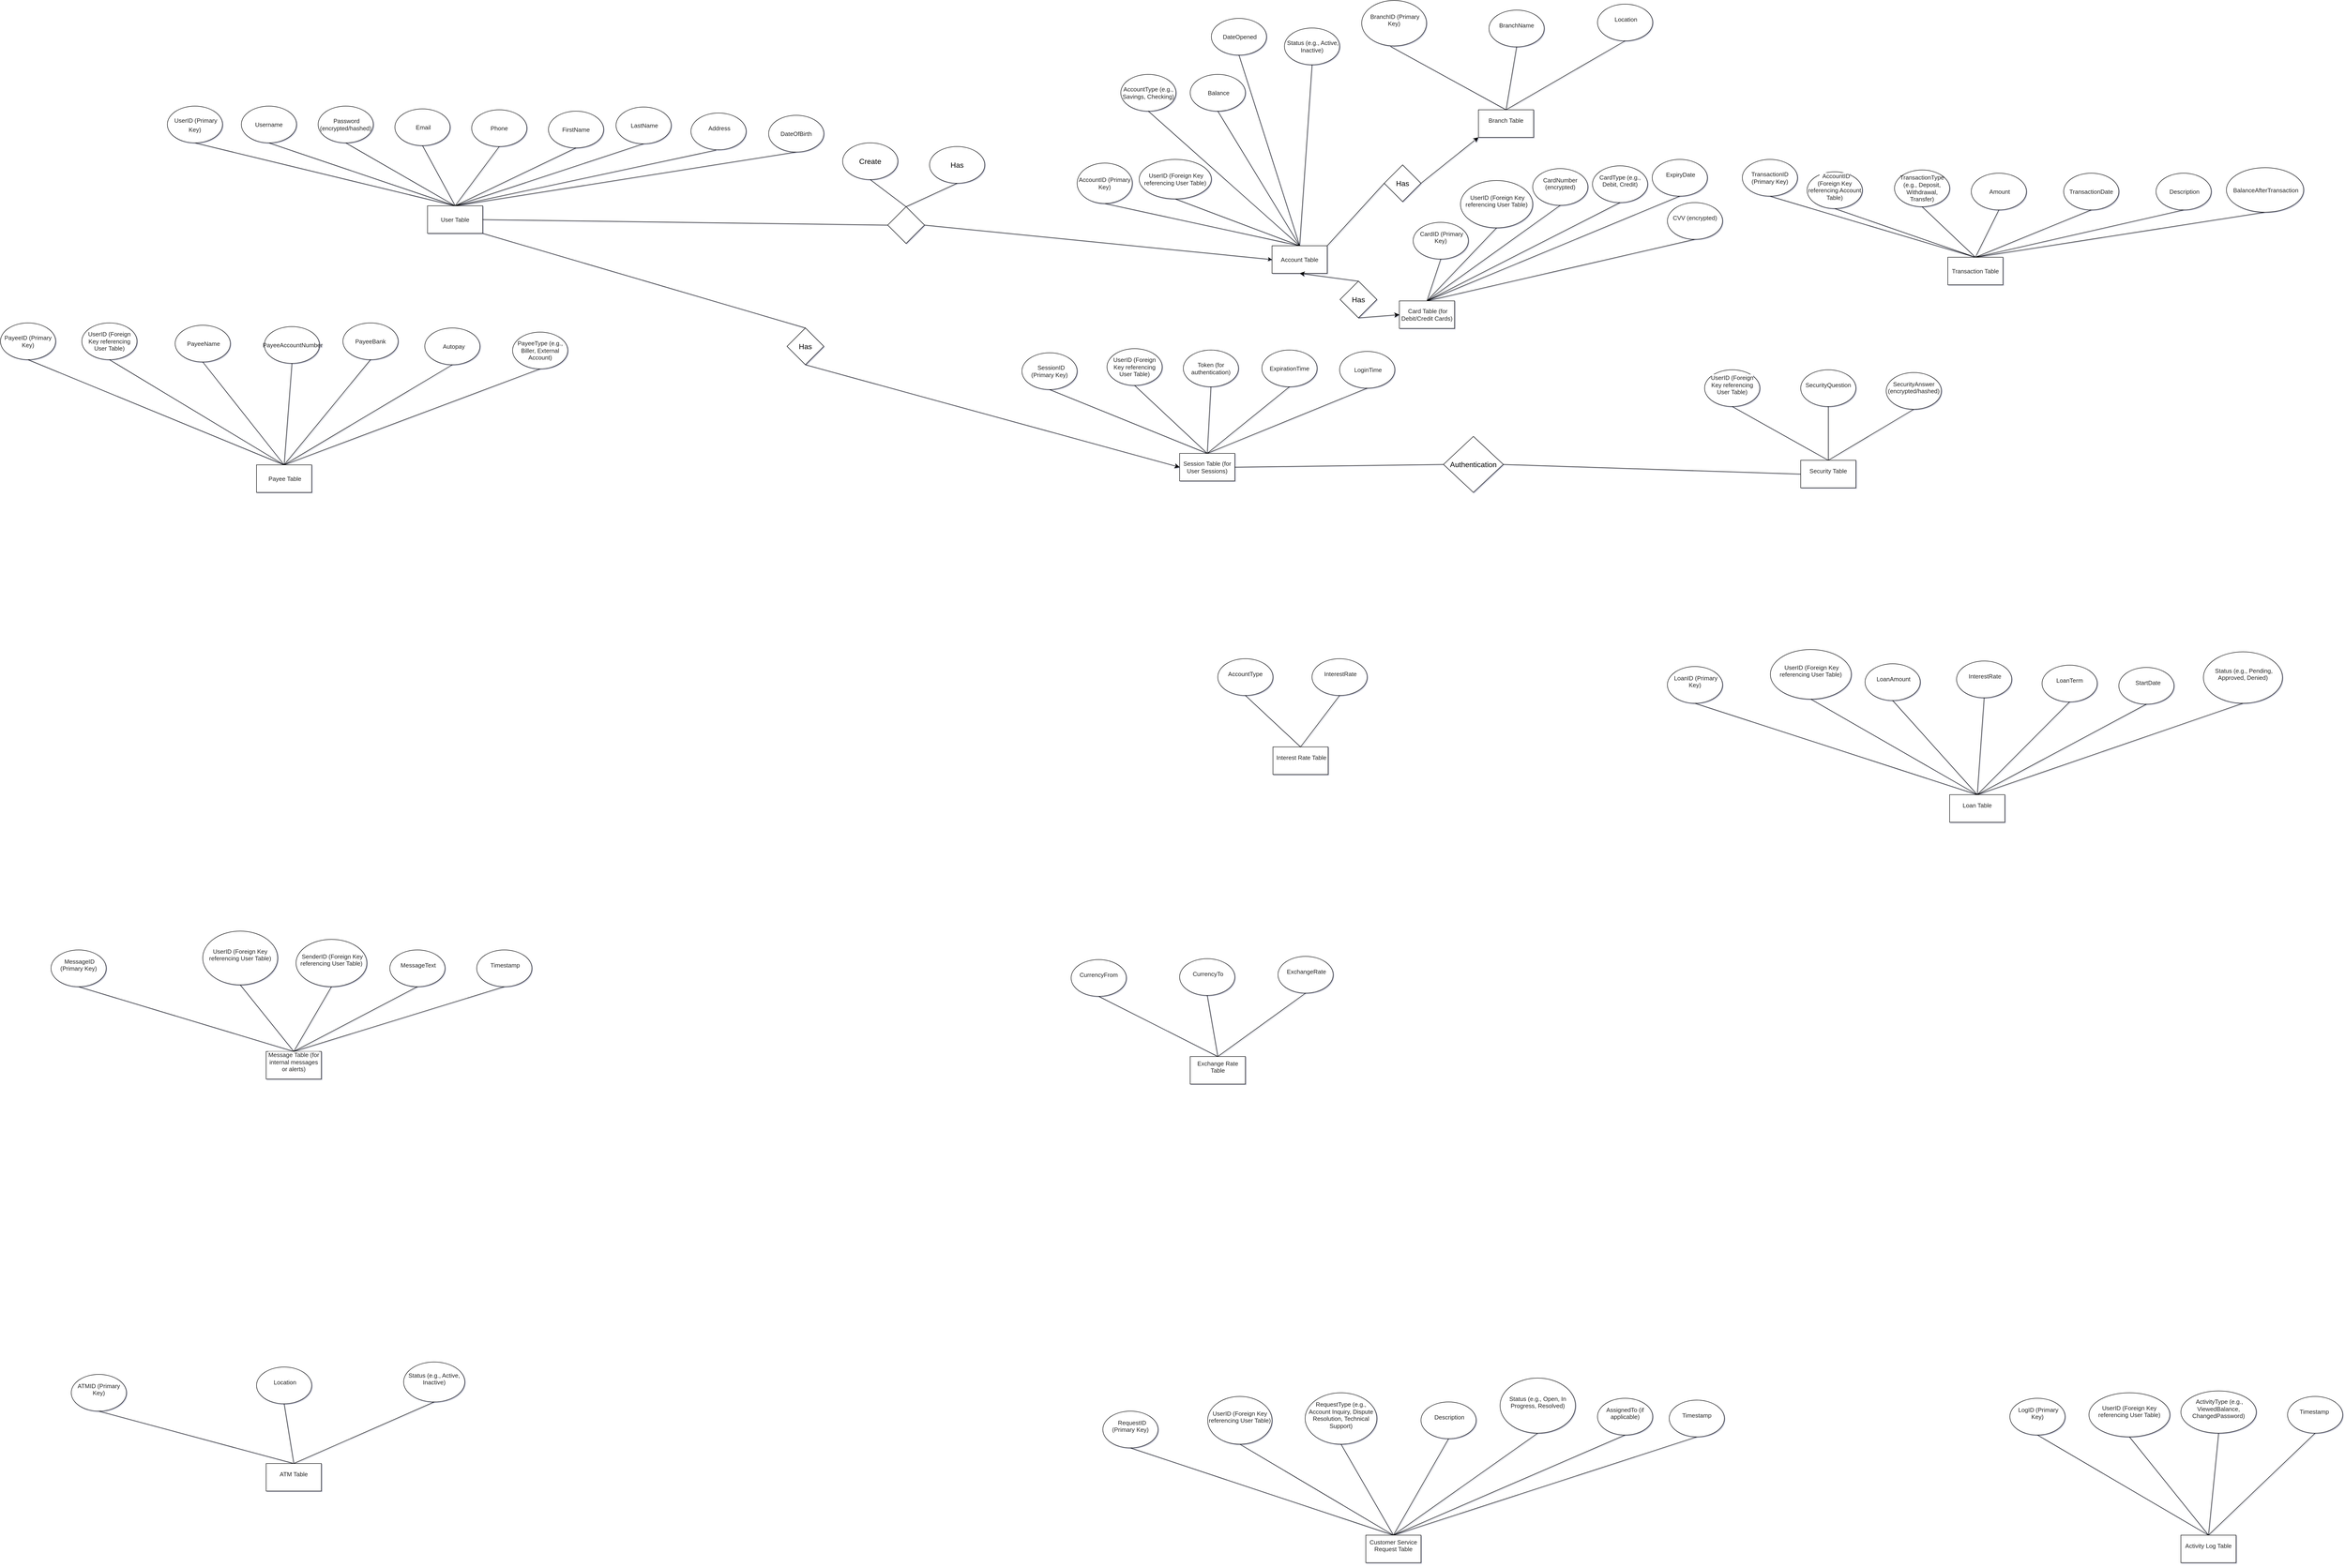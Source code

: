 <mxfile version="23.0.2" type="device">
  <diagram name="Page-1" id="JROnj5R4PWWWIS4w3WNy">
    <mxGraphModel dx="3327" dy="1493" grid="1" gridSize="13" guides="1" tooltips="1" connect="1" arrows="1" fold="1" page="0" pageScale="1" pageWidth="850" pageHeight="1100" background="none" math="0" shadow="1">
      <root>
        <mxCell id="0" />
        <mxCell id="1" parent="0" />
        <mxCell id="vtK2HyJHEZTtT15lJkL9-1" value="&lt;span style=&quot;color: rgb(34, 34, 34); font-family: Arial, Helvetica, sans-serif; font-size: small; text-align: start;&quot;&gt;&amp;nbsp;UserID (Primary Key)&lt;/span&gt;" style="ellipse;whiteSpace=wrap;html=1;fontSize=16;" parent="1" vertex="1">
          <mxGeometry x="-995" y="35" width="120" height="80" as="geometry" />
        </mxCell>
        <mxCell id="7OcumLCk1DkHGJWgYzTT-1" value="&lt;span style=&quot;color: rgb(34, 34, 34); font-family: Arial, Helvetica, sans-serif; font-size: small; text-align: start;&quot;&gt;User Table&lt;/span&gt;" style="rounded=0;whiteSpace=wrap;html=1;" parent="1" vertex="1">
          <mxGeometry x="-429" y="252" width="120" height="60" as="geometry" />
        </mxCell>
        <mxCell id="7OcumLCk1DkHGJWgYzTT-2" value="&lt;span style=&quot;color: rgb(34, 34, 34); font-family: Arial, Helvetica, sans-serif; font-size: small; text-align: start;&quot;&gt;Username&lt;/span&gt;" style="ellipse;whiteSpace=wrap;html=1;" parent="1" vertex="1">
          <mxGeometry x="-834" y="35" width="120" height="80" as="geometry" />
        </mxCell>
        <mxCell id="7OcumLCk1DkHGJWgYzTT-3" value="&lt;span style=&quot;color: rgb(34, 34, 34); font-family: Arial, Helvetica, sans-serif; font-size: small; text-align: start;&quot;&gt;Account Table&lt;/span&gt;" style="rounded=0;whiteSpace=wrap;html=1;" parent="1" vertex="1">
          <mxGeometry x="1408" y="339" width="120" height="60" as="geometry" />
        </mxCell>
        <mxCell id="7OcumLCk1DkHGJWgYzTT-4" value="&lt;span style=&quot;color: rgb(34, 34, 34); font-family: Arial, Helvetica, sans-serif; font-size: small; text-align: start;&quot;&gt;Transaction Table&lt;/span&gt;" style="rounded=0;whiteSpace=wrap;html=1;" parent="1" vertex="1">
          <mxGeometry x="2878" y="364" width="120" height="60" as="geometry" />
        </mxCell>
        <mxCell id="7OcumLCk1DkHGJWgYzTT-5" value="&lt;span style=&quot;color: rgb(34, 34, 34); font-family: Arial, Helvetica, sans-serif; font-size: small; text-align: start;&quot;&gt;&amp;nbsp;Payee Table&lt;/span&gt;" style="rounded=0;whiteSpace=wrap;html=1;" parent="1" vertex="1">
          <mxGeometry x="-801" y="816" width="120" height="60" as="geometry" />
        </mxCell>
        <mxCell id="7OcumLCk1DkHGJWgYzTT-18" value="&lt;span style=&quot;color: rgb(34, 34, 34); font-family: Arial, Helvetica, sans-serif; font-size: small; text-align: start;&quot;&gt;&amp;nbsp;Password (encrypted/hashed)&lt;/span&gt;" style="ellipse;whiteSpace=wrap;html=1;" parent="1" vertex="1">
          <mxGeometry x="-667" y="35" width="120" height="80" as="geometry" />
        </mxCell>
        <mxCell id="7OcumLCk1DkHGJWgYzTT-23" value="&lt;span style=&quot;color: rgb(34, 34, 34); font-family: Arial, Helvetica, sans-serif; font-size: small; text-align: start;&quot;&gt;FirstName&lt;/span&gt;" style="ellipse;whiteSpace=wrap;html=1;" parent="1" vertex="1">
          <mxGeometry x="-166" y="46" width="120" height="80" as="geometry" />
        </mxCell>
        <mxCell id="7OcumLCk1DkHGJWgYzTT-24" value="&lt;span style=&quot;color: rgb(34, 34, 34); font-family: Arial, Helvetica, sans-serif; font-size: small; text-align: start;&quot;&gt;&amp;nbsp;LastName&lt;/span&gt;" style="ellipse;whiteSpace=wrap;html=1;" parent="1" vertex="1">
          <mxGeometry x="-19" y="37" width="120" height="80" as="geometry" />
        </mxCell>
        <mxCell id="7OcumLCk1DkHGJWgYzTT-25" value="&lt;span style=&quot;color: rgb(34, 34, 34); font-family: Arial, Helvetica, sans-serif; font-size: small; text-align: start;&quot;&gt;&amp;nbsp;Email&lt;/span&gt;" style="ellipse;whiteSpace=wrap;html=1;" parent="1" vertex="1">
          <mxGeometry x="-500" y="41" width="120" height="80" as="geometry" />
        </mxCell>
        <mxCell id="7OcumLCk1DkHGJWgYzTT-26" value="&lt;span style=&quot;color: rgb(34, 34, 34); font-family: Arial, Helvetica, sans-serif; font-size: small; text-align: start;&quot;&gt;Phone&lt;/span&gt;" style="ellipse;whiteSpace=wrap;html=1;" parent="1" vertex="1">
          <mxGeometry x="-333" y="43" width="120" height="80" as="geometry" />
        </mxCell>
        <mxCell id="7OcumLCk1DkHGJWgYzTT-41" value="&#xa;&lt;span style=&quot;color: rgb(34, 34, 34); font-family: Arial, Helvetica, sans-serif; font-size: small; font-style: normal; font-variant-ligatures: normal; font-variant-caps: normal; font-weight: 400; letter-spacing: normal; orphans: 2; text-align: start; text-indent: 0px; text-transform: none; widows: 2; word-spacing: 0px; -webkit-text-stroke-width: 0px; white-space: normal; background-color: rgb(255, 255, 255); text-decoration-thickness: initial; text-decoration-style: initial; text-decoration-color: initial; display: inline !important; float: none;&quot;&gt;&lt;span&gt;&amp;nbsp;&lt;/span&gt;Address&lt;/span&gt;&#xa;&#xa;" style="ellipse;whiteSpace=wrap;html=1;" parent="1" vertex="1">
          <mxGeometry x="144" y="50" width="120" height="80" as="geometry" />
        </mxCell>
        <mxCell id="7OcumLCk1DkHGJWgYzTT-42" value="&lt;span style=&quot;color: rgb(34, 34, 34); font-family: Arial, Helvetica, sans-serif; font-size: small; text-align: start;&quot;&gt;DateOfBirth&lt;/span&gt;" style="ellipse;whiteSpace=wrap;html=1;" parent="1" vertex="1">
          <mxGeometry x="313" y="55" width="120" height="80" as="geometry" />
        </mxCell>
        <mxCell id="7OcumLCk1DkHGJWgYzTT-43" value="&lt;span style=&quot;color: rgb(34, 34, 34); font-family: Arial, Helvetica, sans-serif; font-size: small; text-align: start;&quot;&gt;AccountID (Primary Key)&lt;/span&gt;" style="ellipse;whiteSpace=wrap;html=1;" parent="1" vertex="1">
          <mxGeometry x="984" y="159" width="120" height="88" as="geometry" />
        </mxCell>
        <mxCell id="7OcumLCk1DkHGJWgYzTT-44" value="&lt;span style=&quot;color: rgb(34, 34, 34); font-family: Arial, Helvetica, sans-serif; font-size: small; text-align: start;&quot;&gt;&amp;nbsp;DateOpened&lt;/span&gt;" style="ellipse;whiteSpace=wrap;html=1;" parent="1" vertex="1">
          <mxGeometry x="1276" y="-156" width="120" height="80" as="geometry" />
        </mxCell>
        <mxCell id="7OcumLCk1DkHGJWgYzTT-45" value="&lt;span style=&quot;color: rgb(34, 34, 34); font-family: Arial, Helvetica, sans-serif; font-size: small; text-align: start;&quot;&gt;TransactionID (Primary Key)&lt;/span&gt;" style="ellipse;whiteSpace=wrap;html=1;" parent="1" vertex="1">
          <mxGeometry x="2431" y="151" width="120" height="80" as="geometry" />
        </mxCell>
        <mxCell id="7OcumLCk1DkHGJWgYzTT-46" value="&#xa;&lt;span style=&quot;color: rgb(34, 34, 34); font-family: Arial, Helvetica, sans-serif; font-size: small; font-style: normal; font-variant-ligatures: normal; font-variant-caps: normal; font-weight: 400; letter-spacing: normal; orphans: 2; text-align: start; text-indent: 0px; text-transform: none; widows: 2; word-spacing: 0px; -webkit-text-stroke-width: 0px; white-space: normal; background-color: rgb(255, 255, 255); text-decoration-thickness: initial; text-decoration-style: initial; text-decoration-color: initial; display: inline !important; float: none;&quot;&gt;&amp;nbsp; AccountID (Foreign Key referencing Account Table)&lt;/span&gt;&#xa;&#xa;" style="ellipse;whiteSpace=wrap;html=1;" parent="1" vertex="1">
          <mxGeometry x="2572" y="178" width="120" height="80" as="geometry" />
        </mxCell>
        <mxCell id="7OcumLCk1DkHGJWgYzTT-47" value="&lt;span style=&quot;color: rgb(34, 34, 34); font-family: Arial, Helvetica, sans-serif; font-size: small; text-align: start;&quot;&gt;TransactionType (e.g., Deposit, Withdrawal, Transfer)&lt;/span&gt;" style="ellipse;whiteSpace=wrap;html=1;" parent="1" vertex="1">
          <mxGeometry x="2762" y="174" width="120" height="80" as="geometry" />
        </mxCell>
        <mxCell id="7OcumLCk1DkHGJWgYzTT-48" value="&lt;span style=&quot;color: rgb(34, 34, 34); font-family: Arial, Helvetica, sans-serif; font-size: small; text-align: start;&quot;&gt;&amp;nbsp;Status (e.g., Active, Inactive)&lt;/span&gt;" style="ellipse;whiteSpace=wrap;html=1;" parent="1" vertex="1">
          <mxGeometry x="1435" y="-135" width="120" height="80" as="geometry" />
        </mxCell>
        <mxCell id="7OcumLCk1DkHGJWgYzTT-49" value="&lt;span style=&quot;color: rgb(34, 34, 34); font-family: Arial, Helvetica, sans-serif; font-size: small; text-align: start;&quot;&gt;&amp;nbsp;Balance&lt;/span&gt;" style="ellipse;whiteSpace=wrap;html=1;" parent="1" vertex="1">
          <mxGeometry x="1230" y="-34" width="120" height="80" as="geometry" />
        </mxCell>
        <mxCell id="7OcumLCk1DkHGJWgYzTT-50" value="&lt;span style=&quot;color: rgb(34, 34, 34); font-family: Arial, Helvetica, sans-serif; font-size: small; text-align: start;&quot;&gt;AccountType (e.g., Savings, Checking)&lt;/span&gt;" style="ellipse;whiteSpace=wrap;html=1;" parent="1" vertex="1">
          <mxGeometry x="1079" y="-34" width="120" height="80" as="geometry" />
        </mxCell>
        <mxCell id="7OcumLCk1DkHGJWgYzTT-51" value="&lt;span style=&quot;color: rgb(34, 34, 34); font-family: Arial, Helvetica, sans-serif; font-size: small; text-align: start;&quot;&gt;&amp;nbsp;UserID (Foreign Key referencing User Table)&lt;/span&gt;" style="ellipse;whiteSpace=wrap;html=1;" parent="1" vertex="1">
          <mxGeometry x="1119" y="151" width="157" height="86" as="geometry" />
        </mxCell>
        <mxCell id="7OcumLCk1DkHGJWgYzTT-52" value="&lt;span style=&quot;color: rgb(34, 34, 34); font-family: Arial, Helvetica, sans-serif; font-size: small; text-align: start;&quot;&gt;&amp;nbsp;BalanceAfterTransaction&lt;/span&gt;" style="ellipse;whiteSpace=wrap;html=1;" parent="1" vertex="1">
          <mxGeometry x="3484" y="169" width="168" height="97" as="geometry" />
        </mxCell>
        <mxCell id="7OcumLCk1DkHGJWgYzTT-53" value="&lt;span style=&quot;color: rgb(34, 34, 34); font-family: Arial, Helvetica, sans-serif; font-size: small; text-align: start;&quot;&gt;&amp;nbsp;Description&lt;/span&gt;" style="ellipse;whiteSpace=wrap;html=1;" parent="1" vertex="1">
          <mxGeometry x="3331" y="181" width="120" height="80" as="geometry" />
        </mxCell>
        <mxCell id="7OcumLCk1DkHGJWgYzTT-54" value="&lt;span style=&quot;color: rgb(34, 34, 34); font-family: Arial, Helvetica, sans-serif; font-size: small; text-align: start;&quot;&gt;TransactionDate&lt;/span&gt;" style="ellipse;whiteSpace=wrap;html=1;" parent="1" vertex="1">
          <mxGeometry x="3130" y="181" width="120" height="80" as="geometry" />
        </mxCell>
        <mxCell id="7OcumLCk1DkHGJWgYzTT-55" value="&lt;span style=&quot;color: rgb(34, 34, 34); font-family: Arial, Helvetica, sans-serif; font-size: small; text-align: start;&quot;&gt;&amp;nbsp;Amount&lt;/span&gt;" style="ellipse;whiteSpace=wrap;html=1;" parent="1" vertex="1">
          <mxGeometry x="2929" y="181" width="120" height="80" as="geometry" />
        </mxCell>
        <mxCell id="7OcumLCk1DkHGJWgYzTT-56" value="&lt;span style=&quot;color: rgb(34, 34, 34); font-family: Arial, Helvetica, sans-serif; font-size: small; text-align: start;&quot;&gt;&amp;nbsp; Autopay&lt;/span&gt;" style="ellipse;whiteSpace=wrap;html=1;" parent="1" vertex="1">
          <mxGeometry x="-435" y="518" width="120" height="80" as="geometry" />
        </mxCell>
        <mxCell id="7OcumLCk1DkHGJWgYzTT-57" value="&lt;span style=&quot;color: rgb(34, 34, 34); font-family: Arial, Helvetica, sans-serif; font-size: small; text-align: start;&quot;&gt;PayeeBank&lt;/span&gt;" style="ellipse;whiteSpace=wrap;html=1;" parent="1" vertex="1">
          <mxGeometry x="-613" y="507" width="120" height="80" as="geometry" />
        </mxCell>
        <mxCell id="7OcumLCk1DkHGJWgYzTT-58" value="&lt;span style=&quot;color: rgb(34, 34, 34); font-family: Arial, Helvetica, sans-serif; font-size: small; text-align: start;&quot;&gt;&amp;nbsp;PayeeAccountNumber&lt;/span&gt;" style="ellipse;whiteSpace=wrap;html=1;" parent="1" vertex="1">
          <mxGeometry x="-784" y="515" width="120" height="80" as="geometry" />
        </mxCell>
        <mxCell id="7OcumLCk1DkHGJWgYzTT-59" value="&lt;span style=&quot;color: rgb(34, 34, 34); font-family: Arial, Helvetica, sans-serif; font-size: small; text-align: start;&quot;&gt;&amp;nbsp;PayeeName&lt;/span&gt;" style="ellipse;whiteSpace=wrap;html=1;" parent="1" vertex="1">
          <mxGeometry x="-978" y="512" width="120" height="80" as="geometry" />
        </mxCell>
        <mxCell id="7OcumLCk1DkHGJWgYzTT-60" value="&lt;span style=&quot;color: rgb(34, 34, 34); font-family: Arial, Helvetica, sans-serif; font-size: small; text-align: start;&quot;&gt;UserID (Foreign Key referencing User Table)&lt;/span&gt;" style="ellipse;whiteSpace=wrap;html=1;" parent="1" vertex="1">
          <mxGeometry x="-1181" y="507" width="120" height="80" as="geometry" />
        </mxCell>
        <mxCell id="7OcumLCk1DkHGJWgYzTT-61" value="&lt;span style=&quot;color: rgb(34, 34, 34); font-family: Arial, Helvetica, sans-serif; font-size: small; text-align: start;&quot;&gt;PayeeID (Primary Key)&lt;/span&gt;" style="ellipse;whiteSpace=wrap;html=1;" parent="1" vertex="1">
          <mxGeometry x="-1358" y="507" width="120" height="80" as="geometry" />
        </mxCell>
        <mxCell id="7OcumLCk1DkHGJWgYzTT-62" value="&lt;span style=&quot;color: rgb(34, 34, 34); font-family: Arial, Helvetica, sans-serif; font-size: small; text-align: start;&quot;&gt;PayeeType (e.g., Biller, External Account)&lt;/span&gt;" style="ellipse;whiteSpace=wrap;html=1;" parent="1" vertex="1">
          <mxGeometry x="-244" y="527" width="120" height="80" as="geometry" />
        </mxCell>
        <mxCell id="7OcumLCk1DkHGJWgYzTT-63" value="&lt;span style=&quot;color: rgb(34, 34, 34); font-family: Arial, Helvetica, sans-serif; font-size: small; text-align: start;&quot;&gt;Session Table (for User Sessions)&lt;/span&gt;" style="rounded=0;whiteSpace=wrap;html=1;" parent="1" vertex="1">
          <mxGeometry x="1207" y="791" width="120" height="60" as="geometry" />
        </mxCell>
        <mxCell id="7OcumLCk1DkHGJWgYzTT-64" value="&#xa;&lt;span style=&quot;color: rgb(34, 34, 34); font-family: Arial, Helvetica, sans-serif; font-size: small; font-style: normal; font-variant-ligatures: normal; font-variant-caps: normal; font-weight: 400; letter-spacing: normal; orphans: 2; text-align: start; text-indent: 0px; text-transform: none; widows: 2; word-spacing: 0px; -webkit-text-stroke-width: 0px; white-space: normal; background-color: rgb(255, 255, 255); text-decoration-thickness: initial; text-decoration-style: initial; text-decoration-color: initial; display: inline !important; float: none;&quot;&gt;Security Table&lt;/span&gt;&#xa;&#xa;" style="rounded=0;whiteSpace=wrap;html=1;" parent="1" vertex="1">
          <mxGeometry x="2558" y="806" width="120" height="60" as="geometry" />
        </mxCell>
        <mxCell id="7OcumLCk1DkHGJWgYzTT-65" value="&#xa;&lt;span style=&quot;color: rgb(34, 34, 34); font-family: Arial, Helvetica, sans-serif; font-size: small; font-style: normal; font-variant-ligatures: normal; font-variant-caps: normal; font-weight: 400; letter-spacing: normal; orphans: 2; text-align: start; text-indent: 0px; text-transform: none; widows: 2; word-spacing: 0px; -webkit-text-stroke-width: 0px; white-space: normal; background-color: rgb(255, 255, 255); text-decoration-thickness: initial; text-decoration-style: initial; text-decoration-color: initial; display: inline !important; float: none;&quot;&gt;&lt;span&gt;&amp;nbsp;&lt;/span&gt;UserID (Foreign Key referencing User Table)&lt;/span&gt;&#xa;&#xa;" style="ellipse;whiteSpace=wrap;html=1;" parent="1" vertex="1">
          <mxGeometry x="2492" y="1218" width="176" height="108" as="geometry" />
        </mxCell>
        <mxCell id="7OcumLCk1DkHGJWgYzTT-66" value="&#xa;&lt;span style=&quot;color: rgb(34, 34, 34); font-family: Arial, Helvetica, sans-serif; font-size: small; font-style: normal; font-variant-ligatures: normal; font-variant-caps: normal; font-weight: 400; letter-spacing: normal; orphans: 2; text-align: start; text-indent: 0px; text-transform: none; widows: 2; word-spacing: 0px; -webkit-text-stroke-width: 0px; white-space: normal; background-color: rgb(255, 255, 255); text-decoration-thickness: initial; text-decoration-style: initial; text-decoration-color: initial; display: inline !important; float: none;&quot;&gt;&lt;span&gt;&amp;nbsp;&lt;/span&gt;LoanAmount&lt;/span&gt;&#xa;&#xa;" style="ellipse;whiteSpace=wrap;html=1;" parent="1" vertex="1">
          <mxGeometry x="2698" y="1249" width="120" height="80" as="geometry" />
        </mxCell>
        <mxCell id="7OcumLCk1DkHGJWgYzTT-67" value="&#xa;&lt;span style=&quot;color: rgb(34, 34, 34); font-family: Arial, Helvetica, sans-serif; font-size: small; font-style: normal; font-variant-ligatures: normal; font-variant-caps: normal; font-weight: 400; letter-spacing: normal; orphans: 2; text-align: start; text-indent: 0px; text-transform: none; widows: 2; word-spacing: 0px; -webkit-text-stroke-width: 0px; white-space: normal; background-color: rgb(255, 255, 255); text-decoration-thickness: initial; text-decoration-style: initial; text-decoration-color: initial; display: inline !important; float: none;&quot;&gt;&lt;span&gt;&amp;nbsp;&lt;/span&gt;InterestRate&lt;/span&gt;&#xa;&#xa;" style="ellipse;whiteSpace=wrap;html=1;" parent="1" vertex="1">
          <mxGeometry x="1495" y="1238" width="120" height="80" as="geometry" />
        </mxCell>
        <mxCell id="7OcumLCk1DkHGJWgYzTT-68" value="&#xa;&lt;span style=&quot;color: rgb(34, 34, 34); font-family: Arial, Helvetica, sans-serif; font-size: small; font-style: normal; font-variant-ligatures: normal; font-variant-caps: normal; font-weight: 400; letter-spacing: normal; orphans: 2; text-align: start; text-indent: 0px; text-transform: none; widows: 2; word-spacing: 0px; -webkit-text-stroke-width: 0px; white-space: normal; background-color: rgb(255, 255, 255); text-decoration-thickness: initial; text-decoration-style: initial; text-decoration-color: initial; display: inline !important; float: none;&quot;&gt;SecurityAnswer (encrypted/hashed)&lt;/span&gt;&lt;br style=&quot;color: rgb(34, 34, 34); font-family: Arial, Helvetica, sans-serif; font-size: small; font-style: normal; font-variant-ligatures: normal; font-variant-caps: normal; font-weight: 400; letter-spacing: normal; orphans: 2; text-align: start; text-indent: 0px; text-transform: none; widows: 2; word-spacing: 0px; -webkit-text-stroke-width: 0px; white-space: normal; background-color: rgb(255, 255, 255); text-decoration-thickness: initial; text-decoration-style: initial; text-decoration-color: initial;&quot;&gt;&#xa;&#xa;" style="ellipse;whiteSpace=wrap;html=1;" parent="1" vertex="1">
          <mxGeometry x="2744" y="615" width="120" height="80" as="geometry" />
        </mxCell>
        <mxCell id="7OcumLCk1DkHGJWgYzTT-69" value="&#xa;&lt;span style=&quot;color: rgb(34, 34, 34); font-family: Arial, Helvetica, sans-serif; font-size: small; font-style: normal; font-variant-ligatures: normal; font-variant-caps: normal; font-weight: 400; letter-spacing: normal; orphans: 2; text-align: start; text-indent: 0px; text-transform: none; widows: 2; word-spacing: 0px; -webkit-text-stroke-width: 0px; white-space: normal; background-color: rgb(255, 255, 255); text-decoration-thickness: initial; text-decoration-style: initial; text-decoration-color: initial; display: inline !important; float: none;&quot;&gt;SecurityQuestion&lt;/span&gt;&#xa;&#xa;" style="ellipse;whiteSpace=wrap;html=1;" parent="1" vertex="1">
          <mxGeometry x="2558" y="609" width="120" height="80" as="geometry" />
        </mxCell>
        <mxCell id="7OcumLCk1DkHGJWgYzTT-70" value="&#xa;&lt;span style=&quot;color: rgb(34, 34, 34); font-family: Arial, Helvetica, sans-serif; font-size: small; font-style: normal; font-variant-ligatures: normal; font-variant-caps: normal; font-weight: 400; letter-spacing: normal; orphans: 2; text-align: start; text-indent: 0px; text-transform: none; widows: 2; word-spacing: 0px; -webkit-text-stroke-width: 0px; white-space: normal; background-color: rgb(255, 255, 255); text-decoration-thickness: initial; text-decoration-style: initial; text-decoration-color: initial; display: inline !important; float: none;&quot;&gt;UserID (Foreign Key referencing User Table)&lt;/span&gt;&#xa;&#xa;" style="ellipse;whiteSpace=wrap;html=1;" parent="1" vertex="1">
          <mxGeometry x="2349" y="609" width="120" height="80" as="geometry" />
        </mxCell>
        <mxCell id="7OcumLCk1DkHGJWgYzTT-71" value="&#xa;&lt;span style=&quot;color: rgb(34, 34, 34); font-family: Arial, Helvetica, sans-serif; font-size: small; font-style: normal; font-variant-ligatures: normal; font-variant-caps: normal; font-weight: 400; letter-spacing: normal; orphans: 2; text-align: start; text-indent: 0px; text-transform: none; widows: 2; word-spacing: 0px; -webkit-text-stroke-width: 0px; white-space: normal; background-color: rgb(255, 255, 255); text-decoration-thickness: initial; text-decoration-style: initial; text-decoration-color: initial; display: inline !important; float: none;&quot;&gt;AccountType&lt;/span&gt;&#xa;&#xa;" style="ellipse;whiteSpace=wrap;html=1;" parent="1" vertex="1">
          <mxGeometry x="1290" y="1238" width="120" height="80" as="geometry" />
        </mxCell>
        <mxCell id="7OcumLCk1DkHGJWgYzTT-72" value="&#xa;&lt;span style=&quot;color: rgb(34, 34, 34); font-family: Arial, Helvetica, sans-serif; font-size: small; font-style: normal; font-variant-ligatures: normal; font-variant-caps: normal; font-weight: 400; letter-spacing: normal; orphans: 2; text-align: start; text-indent: 0px; text-transform: none; widows: 2; word-spacing: 0px; -webkit-text-stroke-width: 0px; white-space: normal; background-color: rgb(255, 255, 255); text-decoration-thickness: initial; text-decoration-style: initial; text-decoration-color: initial; display: inline !important; float: none;&quot;&gt;&lt;span&gt;&amp;nbsp;&lt;/span&gt;ExpiryDate&lt;/span&gt;&#xa;&#xa;" style="ellipse;whiteSpace=wrap;html=1;" parent="1" vertex="1">
          <mxGeometry x="2235" y="151" width="120" height="80" as="geometry" />
        </mxCell>
        <mxCell id="7OcumLCk1DkHGJWgYzTT-73" value="&lt;span style=&quot;color: rgb(34, 34, 34); font-family: Arial, Helvetica, sans-serif; font-size: small; text-align: start;&quot;&gt;&amp;nbsp;LoginTime&lt;/span&gt;" style="ellipse;whiteSpace=wrap;html=1;" parent="1" vertex="1">
          <mxGeometry x="1555" y="569" width="120" height="80" as="geometry" />
        </mxCell>
        <mxCell id="7OcumLCk1DkHGJWgYzTT-74" value="&lt;span style=&quot;color: rgb(34, 34, 34); font-family: Arial, Helvetica, sans-serif; font-size: small; text-align: start;&quot;&gt;ExpirationTime&lt;/span&gt;" style="ellipse;whiteSpace=wrap;html=1;" parent="1" vertex="1">
          <mxGeometry x="1386" y="566" width="120" height="80" as="geometry" />
        </mxCell>
        <mxCell id="7OcumLCk1DkHGJWgYzTT-75" value="&lt;span style=&quot;color: rgb(34, 34, 34); font-family: Arial, Helvetica, sans-serif; font-size: small; text-align: start;&quot;&gt;Token (for authentication)&lt;/span&gt;" style="ellipse;whiteSpace=wrap;html=1;" parent="1" vertex="1">
          <mxGeometry x="1215" y="566" width="120" height="80" as="geometry" />
        </mxCell>
        <mxCell id="7OcumLCk1DkHGJWgYzTT-76" value="&lt;span style=&quot;color: rgb(34, 34, 34); font-family: Arial, Helvetica, sans-serif; font-size: small; text-align: start;&quot;&gt;UserID (Foreign Key referencing User Table)&lt;/span&gt;" style="ellipse;whiteSpace=wrap;html=1;" parent="1" vertex="1">
          <mxGeometry x="1049" y="563" width="120" height="80" as="geometry" />
        </mxCell>
        <mxCell id="7OcumLCk1DkHGJWgYzTT-77" value="&lt;span style=&quot;color: rgb(34, 34, 34); font-family: Arial, Helvetica, sans-serif; font-size: small; text-align: start;&quot;&gt;&amp;nbsp; SessionID (Primary Key)&lt;/span&gt;" style="ellipse;whiteSpace=wrap;html=1;" parent="1" vertex="1">
          <mxGeometry x="864" y="572" width="120" height="80" as="geometry" />
        </mxCell>
        <mxCell id="7OcumLCk1DkHGJWgYzTT-81" value="&#xa;&lt;span style=&quot;color: rgb(34, 34, 34); font-family: Arial, Helvetica, sans-serif; font-size: small; font-style: normal; font-variant-ligatures: normal; font-variant-caps: normal; font-weight: 400; letter-spacing: normal; orphans: 2; text-align: start; text-indent: 0px; text-transform: none; widows: 2; word-spacing: 0px; -webkit-text-stroke-width: 0px; white-space: normal; background-color: rgb(255, 255, 255); text-decoration-thickness: initial; text-decoration-style: initial; text-decoration-color: initial; display: inline !important; float: none;&quot;&gt;Loan Table&lt;/span&gt;&#xa;&#xa;" style="rounded=0;whiteSpace=wrap;html=1;" parent="1" vertex="1">
          <mxGeometry x="2882" y="1534" width="120" height="60" as="geometry" />
        </mxCell>
        <mxCell id="7OcumLCk1DkHGJWgYzTT-82" value="&#xa;&lt;span style=&quot;color: rgb(34, 34, 34); font-family: Arial, Helvetica, sans-serif; font-size: small; font-style: normal; font-variant-ligatures: normal; font-variant-caps: normal; font-weight: 400; letter-spacing: normal; orphans: 2; text-align: start; text-indent: 0px; text-transform: none; widows: 2; word-spacing: 0px; -webkit-text-stroke-width: 0px; white-space: normal; background-color: rgb(255, 255, 255); text-decoration-thickness: initial; text-decoration-style: initial; text-decoration-color: initial; display: inline !important; float: none;&quot;&gt;&lt;span&gt;&amp;nbsp;&lt;/span&gt;Interest Rate Table&lt;/span&gt;&#xa;&#xa;" style="rounded=0;whiteSpace=wrap;html=1;" parent="1" vertex="1">
          <mxGeometry x="1410" y="1430" width="120" height="60" as="geometry" />
        </mxCell>
        <mxCell id="7OcumLCk1DkHGJWgYzTT-83" value="&lt;span style=&quot;color: rgb(34, 34, 34); font-family: Arial, Helvetica, sans-serif; font-size: small; text-align: start;&quot;&gt;&amp;nbsp;Card Table (for Debit/Credit Cards)&lt;/span&gt;" style="rounded=0;whiteSpace=wrap;html=1;" parent="1" vertex="1">
          <mxGeometry x="1685" y="459" width="120" height="60" as="geometry" />
        </mxCell>
        <mxCell id="7OcumLCk1DkHGJWgYzTT-86" value="&#xa;&lt;span style=&quot;color: rgb(34, 34, 34); font-family: Arial, Helvetica, sans-serif; font-size: small; font-style: normal; font-variant-ligatures: normal; font-variant-caps: normal; font-weight: 400; letter-spacing: normal; orphans: 2; text-align: start; text-indent: 0px; text-transform: none; widows: 2; word-spacing: 0px; -webkit-text-stroke-width: 0px; white-space: normal; background-color: rgb(255, 255, 255); text-decoration-thickness: initial; text-decoration-style: initial; text-decoration-color: initial; display: inline !important; float: none;&quot;&gt;CardType (e.g., Debit, Credit)&lt;/span&gt;&#xa;&#xa;" style="ellipse;whiteSpace=wrap;html=1;" parent="1" vertex="1">
          <mxGeometry x="2105" y="165" width="120" height="80" as="geometry" />
        </mxCell>
        <mxCell id="7OcumLCk1DkHGJWgYzTT-87" value="&#xa;&lt;span style=&quot;color: rgb(34, 34, 34); font-family: Arial, Helvetica, sans-serif; font-size: small; font-style: normal; font-variant-ligatures: normal; font-variant-caps: normal; font-weight: 400; letter-spacing: normal; orphans: 2; text-align: start; text-indent: 0px; text-transform: none; widows: 2; word-spacing: 0px; -webkit-text-stroke-width: 0px; white-space: normal; background-color: rgb(255, 255, 255); text-decoration-thickness: initial; text-decoration-style: initial; text-decoration-color: initial; display: inline !important; float: none;&quot;&gt;CardNumber (encrypted)&lt;/span&gt;&#xa;&#xa;" style="ellipse;whiteSpace=wrap;html=1;" parent="1" vertex="1">
          <mxGeometry x="1975" y="171" width="120" height="80" as="geometry" />
        </mxCell>
        <mxCell id="7OcumLCk1DkHGJWgYzTT-88" value="&#xa;&lt;span style=&quot;color: rgb(34, 34, 34); font-family: Arial, Helvetica, sans-serif; font-size: small; font-style: normal; font-variant-ligatures: normal; font-variant-caps: normal; font-weight: 400; letter-spacing: normal; orphans: 2; text-align: start; text-indent: 0px; text-transform: none; widows: 2; word-spacing: 0px; -webkit-text-stroke-width: 0px; white-space: normal; background-color: rgb(255, 255, 255); text-decoration-thickness: initial; text-decoration-style: initial; text-decoration-color: initial; display: inline !important; float: none;&quot;&gt;&lt;span&gt;&amp;nbsp;&lt;/span&gt;UserID (Foreign Key referencing User Table)&lt;/span&gt;&#xa;&#xa;" style="ellipse;whiteSpace=wrap;html=1;" parent="1" vertex="1">
          <mxGeometry x="1818" y="197" width="157" height="103" as="geometry" />
        </mxCell>
        <mxCell id="7OcumLCk1DkHGJWgYzTT-89" value="&#xa;&lt;span style=&quot;color: rgb(34, 34, 34); font-family: Arial, Helvetica, sans-serif; font-size: small; font-style: normal; font-variant-ligatures: normal; font-variant-caps: normal; font-weight: 400; letter-spacing: normal; orphans: 2; text-align: start; text-indent: 0px; text-transform: none; widows: 2; word-spacing: 0px; -webkit-text-stroke-width: 0px; white-space: normal; background-color: rgb(255, 255, 255); text-decoration-thickness: initial; text-decoration-style: initial; text-decoration-color: initial; display: inline !important; float: none;&quot;&gt;&lt;span&gt;&amp;nbsp;&lt;/span&gt;CardID (Primary Key)&lt;/span&gt;&#xa;&#xa;" style="ellipse;whiteSpace=wrap;html=1;" parent="1" vertex="1">
          <mxGeometry x="1715" y="288" width="120" height="80" as="geometry" />
        </mxCell>
        <mxCell id="7OcumLCk1DkHGJWgYzTT-90" value="&#xa;&lt;span style=&quot;color: rgb(34, 34, 34); font-family: Arial, Helvetica, sans-serif; font-size: small; font-style: normal; font-variant-ligatures: normal; font-variant-caps: normal; font-weight: 400; letter-spacing: normal; orphans: 2; text-align: start; text-indent: 0px; text-transform: none; widows: 2; word-spacing: 0px; -webkit-text-stroke-width: 0px; white-space: normal; background-color: rgb(255, 255, 255); text-decoration-thickness: initial; text-decoration-style: initial; text-decoration-color: initial; display: inline !important; float: none;&quot;&gt;CVV (encrypted)&lt;/span&gt;&#xa;&#xa;" style="ellipse;whiteSpace=wrap;html=1;" parent="1" vertex="1">
          <mxGeometry x="2268" y="245" width="120" height="80" as="geometry" />
        </mxCell>
        <mxCell id="7OcumLCk1DkHGJWgYzTT-91" value="&#xa;&lt;span style=&quot;color: rgb(34, 34, 34); font-family: Arial, Helvetica, sans-serif; font-size: small; font-style: normal; font-variant-ligatures: normal; font-variant-caps: normal; font-weight: 400; letter-spacing: normal; orphans: 2; text-align: start; text-indent: 0px; text-transform: none; widows: 2; word-spacing: 0px; -webkit-text-stroke-width: 0px; white-space: normal; background-color: rgb(255, 255, 255); text-decoration-thickness: initial; text-decoration-style: initial; text-decoration-color: initial; display: inline !important; float: none;&quot;&gt;LoanTerm&lt;/span&gt;&#xa;&#xa;" style="ellipse;whiteSpace=wrap;html=1;" parent="1" vertex="1">
          <mxGeometry x="3083" y="1252" width="120" height="80" as="geometry" />
        </mxCell>
        <mxCell id="7OcumLCk1DkHGJWgYzTT-92" value="&#xa;&lt;span style=&quot;color: rgb(34, 34, 34); font-family: Arial, Helvetica, sans-serif; font-size: small; font-style: normal; font-variant-ligatures: normal; font-variant-caps: normal; font-weight: 400; letter-spacing: normal; orphans: 2; text-align: start; text-indent: 0px; text-transform: none; widows: 2; word-spacing: 0px; -webkit-text-stroke-width: 0px; white-space: normal; background-color: rgb(255, 255, 255); text-decoration-thickness: initial; text-decoration-style: initial; text-decoration-color: initial; display: inline !important; float: none;&quot;&gt;&lt;span&gt;&amp;nbsp;&lt;/span&gt;InterestRate&lt;/span&gt;&#xa;&#xa;" style="ellipse;whiteSpace=wrap;html=1;" parent="1" vertex="1">
          <mxGeometry x="2897" y="1243" width="120" height="80" as="geometry" />
        </mxCell>
        <mxCell id="7OcumLCk1DkHGJWgYzTT-93" value="&#xa;&lt;span style=&quot;color: rgb(34, 34, 34); font-family: Arial, Helvetica, sans-serif; font-size: small; font-style: normal; font-variant-ligatures: normal; font-variant-caps: normal; font-weight: 400; letter-spacing: normal; orphans: 2; text-align: start; text-indent: 0px; text-transform: none; widows: 2; word-spacing: 0px; -webkit-text-stroke-width: 0px; white-space: normal; background-color: rgb(255, 255, 255); text-decoration-thickness: initial; text-decoration-style: initial; text-decoration-color: initial; display: inline !important; float: none;&quot;&gt;&lt;span&gt;&amp;nbsp;&lt;/span&gt;LoanID (Primary Key)&lt;/span&gt;&#xa;&#xa;" style="ellipse;whiteSpace=wrap;html=1;" parent="1" vertex="1">
          <mxGeometry x="2268" y="1255" width="120" height="80" as="geometry" />
        </mxCell>
        <mxCell id="7OcumLCk1DkHGJWgYzTT-94" value="&#xa;&lt;span style=&quot;color: rgb(34, 34, 34); font-family: Arial, Helvetica, sans-serif; font-size: small; font-style: normal; font-variant-ligatures: normal; font-variant-caps: normal; font-weight: 400; letter-spacing: normal; orphans: 2; text-align: start; text-indent: 0px; text-transform: none; widows: 2; word-spacing: 0px; -webkit-text-stroke-width: 0px; white-space: normal; background-color: rgb(255, 255, 255); text-decoration-thickness: initial; text-decoration-style: initial; text-decoration-color: initial; display: inline !important; float: none;&quot;&gt;&lt;span&gt;&amp;nbsp;&lt;/span&gt;Status (e.g., Pending, Approved, Denied)&lt;/span&gt;&#xa;&#xa;" style="ellipse;whiteSpace=wrap;html=1;" parent="1" vertex="1">
          <mxGeometry x="3434" y="1223" width="172" height="112" as="geometry" />
        </mxCell>
        <mxCell id="7OcumLCk1DkHGJWgYzTT-95" value="&#xa;&lt;span style=&quot;color: rgb(34, 34, 34); font-family: Arial, Helvetica, sans-serif; font-size: small; font-style: normal; font-variant-ligatures: normal; font-variant-caps: normal; font-weight: 400; letter-spacing: normal; orphans: 2; text-align: start; text-indent: 0px; text-transform: none; widows: 2; word-spacing: 0px; -webkit-text-stroke-width: 0px; white-space: normal; background-color: rgb(255, 255, 255); text-decoration-thickness: initial; text-decoration-style: initial; text-decoration-color: initial; display: inline !important; float: none;&quot;&gt;&amp;nbsp; StartDate&lt;/span&gt;&#xa;&#xa;" style="ellipse;whiteSpace=wrap;html=1;" parent="1" vertex="1">
          <mxGeometry x="3250" y="1257" width="120" height="80" as="geometry" />
        </mxCell>
        <mxCell id="7OcumLCk1DkHGJWgYzTT-96" value="&#xa;&lt;span style=&quot;color: rgb(34, 34, 34); font-family: Arial, Helvetica, sans-serif; font-size: small; font-style: normal; font-variant-ligatures: normal; font-variant-caps: normal; font-weight: 400; letter-spacing: normal; orphans: 2; text-align: start; text-indent: 0px; text-transform: none; widows: 2; word-spacing: 0px; -webkit-text-stroke-width: 0px; white-space: normal; background-color: rgb(255, 255, 255); text-decoration-thickness: initial; text-decoration-style: initial; text-decoration-color: initial; display: inline !important; float: none;&quot;&gt;Message Table (for internal messages or alerts)&lt;/span&gt;&#xa;&#xa;" style="rounded=0;whiteSpace=wrap;html=1;" parent="1" vertex="1">
          <mxGeometry x="-780" y="2093" width="120" height="60" as="geometry" />
        </mxCell>
        <mxCell id="7OcumLCk1DkHGJWgYzTT-98" value="&#xa;&lt;span style=&quot;color: rgb(34, 34, 34); font-family: Arial, Helvetica, sans-serif; font-size: small; font-style: normal; font-variant-ligatures: normal; font-variant-caps: normal; font-weight: 400; letter-spacing: normal; orphans: 2; text-align: start; text-indent: 0px; text-transform: none; widows: 2; word-spacing: 0px; -webkit-text-stroke-width: 0px; white-space: normal; background-color: rgb(255, 255, 255); text-decoration-thickness: initial; text-decoration-style: initial; text-decoration-color: initial; display: inline !important; float: none;&quot;&gt;Exchange Rate Table&lt;/span&gt;&#xa;&#xa;" style="rounded=0;whiteSpace=wrap;html=1;" parent="1" vertex="1">
          <mxGeometry x="1230" y="2104" width="120" height="60" as="geometry" />
        </mxCell>
        <mxCell id="7OcumLCk1DkHGJWgYzTT-99" value="&#xa;&lt;span style=&quot;color: rgb(34, 34, 34); font-family: Arial, Helvetica, sans-serif; font-size: small; font-style: normal; font-variant-ligatures: normal; font-variant-caps: normal; font-weight: 400; letter-spacing: normal; orphans: 2; text-align: start; text-indent: 0px; text-transform: none; widows: 2; word-spacing: 0px; -webkit-text-stroke-width: 0px; white-space: normal; background-color: rgb(255, 255, 255); text-decoration-thickness: initial; text-decoration-style: initial; text-decoration-color: initial; display: inline !important; float: none;&quot;&gt;&lt;span&gt;&amp;nbsp;&lt;/span&gt;MessageText&lt;/span&gt;&#xa;&#xa;" style="ellipse;whiteSpace=wrap;html=1;" parent="1" vertex="1">
          <mxGeometry x="-511" y="1872" width="120" height="80" as="geometry" />
        </mxCell>
        <mxCell id="7OcumLCk1DkHGJWgYzTT-100" value="&#xa;&lt;span style=&quot;color: rgb(34, 34, 34); font-family: Arial, Helvetica, sans-serif; font-size: small; font-style: normal; font-variant-ligatures: normal; font-variant-caps: normal; font-weight: 400; letter-spacing: normal; orphans: 2; text-align: start; text-indent: 0px; text-transform: none; widows: 2; word-spacing: 0px; -webkit-text-stroke-width: 0px; white-space: normal; background-color: rgb(255, 255, 255); text-decoration-thickness: initial; text-decoration-style: initial; text-decoration-color: initial; display: inline !important; float: none;&quot;&gt;&lt;span&gt;&amp;nbsp;&lt;/span&gt;SenderID (Foreign Key referencing User Table)&lt;/span&gt;&#xa;&#xa;" style="ellipse;whiteSpace=wrap;html=1;" parent="1" vertex="1">
          <mxGeometry x="-715" y="1849" width="154" height="103" as="geometry" />
        </mxCell>
        <mxCell id="7OcumLCk1DkHGJWgYzTT-101" value="&#xa;&lt;span style=&quot;color: rgb(34, 34, 34); font-family: Arial, Helvetica, sans-serif; font-size: small; font-style: normal; font-variant-ligatures: normal; font-variant-caps: normal; font-weight: 400; letter-spacing: normal; orphans: 2; text-align: start; text-indent: 0px; text-transform: none; widows: 2; word-spacing: 0px; -webkit-text-stroke-width: 0px; white-space: normal; background-color: rgb(255, 255, 255); text-decoration-thickness: initial; text-decoration-style: initial; text-decoration-color: initial; display: inline !important; float: none;&quot;&gt;UserID (Foreign Key referencing User Table)&lt;/span&gt;&#xa;&#xa;" style="ellipse;whiteSpace=wrap;html=1;" parent="1" vertex="1">
          <mxGeometry x="-918" y="1831" width="163" height="117" as="geometry" />
        </mxCell>
        <mxCell id="7OcumLCk1DkHGJWgYzTT-102" value="&#xa;&lt;span style=&quot;color: rgb(34, 34, 34); font-family: Arial, Helvetica, sans-serif; font-size: small; font-style: normal; font-variant-ligatures: normal; font-variant-caps: normal; font-weight: 400; letter-spacing: normal; orphans: 2; text-align: start; text-indent: 0px; text-transform: none; widows: 2; word-spacing: 0px; -webkit-text-stroke-width: 0px; white-space: normal; background-color: rgb(255, 255, 255); text-decoration-thickness: initial; text-decoration-style: initial; text-decoration-color: initial; display: inline !important; float: none;&quot;&gt;&lt;span&gt;&amp;nbsp;&lt;/span&gt;MessageID (Primary Key)&lt;/span&gt;&#xa;&#xa;" style="ellipse;whiteSpace=wrap;html=1;" parent="1" vertex="1">
          <mxGeometry x="-1248" y="1872" width="120" height="80" as="geometry" />
        </mxCell>
        <mxCell id="7OcumLCk1DkHGJWgYzTT-103" value="&#xa;&lt;span style=&quot;color: rgb(34, 34, 34); font-family: Arial, Helvetica, sans-serif; font-size: small; font-style: normal; font-variant-ligatures: normal; font-variant-caps: normal; font-weight: 400; letter-spacing: normal; orphans: 2; text-align: start; text-indent: 0px; text-transform: none; widows: 2; word-spacing: 0px; -webkit-text-stroke-width: 0px; white-space: normal; background-color: rgb(255, 255, 255); text-decoration-thickness: initial; text-decoration-style: initial; text-decoration-color: initial; display: inline !important; float: none;&quot;&gt;&lt;span&gt;&amp;nbsp;&lt;/span&gt;Timestamp&lt;/span&gt;&#xa;&#xa;" style="ellipse;whiteSpace=wrap;html=1;" parent="1" vertex="1">
          <mxGeometry x="-322" y="1872" width="120" height="80" as="geometry" />
        </mxCell>
        <mxCell id="7OcumLCk1DkHGJWgYzTT-104" value="&#xa;&lt;span style=&quot;color: rgb(34, 34, 34); font-family: Arial, Helvetica, sans-serif; font-size: small; font-style: normal; font-variant-ligatures: normal; font-variant-caps: normal; font-weight: 400; letter-spacing: normal; orphans: 2; text-align: start; text-indent: 0px; text-transform: none; widows: 2; word-spacing: 0px; -webkit-text-stroke-width: 0px; white-space: normal; background-color: rgb(255, 255, 255); text-decoration-thickness: initial; text-decoration-style: initial; text-decoration-color: initial; display: inline !important; float: none;&quot;&gt;CurrencyFrom&lt;/span&gt;&#xa;&#xa;" style="ellipse;whiteSpace=wrap;html=1;" parent="1" vertex="1">
          <mxGeometry x="971" y="1893" width="120" height="80" as="geometry" />
        </mxCell>
        <mxCell id="7OcumLCk1DkHGJWgYzTT-105" value="&#xa;&lt;span style=&quot;color: rgb(34, 34, 34); font-family: Arial, Helvetica, sans-serif; font-size: small; font-style: normal; font-variant-ligatures: normal; font-variant-caps: normal; font-weight: 400; letter-spacing: normal; orphans: 2; text-align: start; text-indent: 0px; text-transform: none; widows: 2; word-spacing: 0px; -webkit-text-stroke-width: 0px; white-space: normal; background-color: rgb(255, 255, 255); text-decoration-thickness: initial; text-decoration-style: initial; text-decoration-color: initial; display: inline !important; float: none;&quot;&gt;&lt;span&gt;&amp;nbsp;&lt;/span&gt;ExchangeRate&lt;/span&gt;&#xa;&#xa;" style="ellipse;whiteSpace=wrap;html=1;" parent="1" vertex="1">
          <mxGeometry x="1421" y="1886" width="120" height="80" as="geometry" />
        </mxCell>
        <mxCell id="7OcumLCk1DkHGJWgYzTT-106" value="&#xa;&lt;span style=&quot;color: rgb(34, 34, 34); font-family: Arial, Helvetica, sans-serif; font-size: small; font-style: normal; font-variant-ligatures: normal; font-variant-caps: normal; font-weight: 400; letter-spacing: normal; orphans: 2; text-align: start; text-indent: 0px; text-transform: none; widows: 2; word-spacing: 0px; -webkit-text-stroke-width: 0px; white-space: normal; background-color: rgb(255, 255, 255); text-decoration-thickness: initial; text-decoration-style: initial; text-decoration-color: initial; display: inline !important; float: none;&quot;&gt;&lt;span&gt;&amp;nbsp;&lt;/span&gt;CurrencyTo&lt;/span&gt;&#xa;&#xa;" style="ellipse;whiteSpace=wrap;html=1;" parent="1" vertex="1">
          <mxGeometry x="1207" y="1891" width="120" height="80" as="geometry" />
        </mxCell>
        <mxCell id="7OcumLCk1DkHGJWgYzTT-110" value="&#xa;&lt;span style=&quot;color: rgb(34, 34, 34); font-family: Arial, Helvetica, sans-serif; font-size: small; font-style: normal; font-variant-ligatures: normal; font-variant-caps: normal; font-weight: 400; letter-spacing: normal; orphans: 2; text-align: start; text-indent: 0px; text-transform: none; widows: 2; word-spacing: 0px; -webkit-text-stroke-width: 0px; white-space: normal; background-color: rgb(255, 255, 255); text-decoration-thickness: initial; text-decoration-style: initial; text-decoration-color: initial; display: inline !important; float: none;&quot;&gt;Activity Log Table&lt;/span&gt;&#xa;&#xa;" style="rounded=0;whiteSpace=wrap;html=1;" parent="1" vertex="1">
          <mxGeometry x="3385" y="3146" width="120" height="60" as="geometry" />
        </mxCell>
        <mxCell id="7OcumLCk1DkHGJWgYzTT-111" value="&#xa;&lt;span style=&quot;color: rgb(34, 34, 34); font-family: Arial, Helvetica, sans-serif; font-size: small; font-style: normal; font-variant-ligatures: normal; font-variant-caps: normal; font-weight: 400; letter-spacing: normal; orphans: 2; text-align: start; text-indent: 0px; text-transform: none; widows: 2; word-spacing: 0px; -webkit-text-stroke-width: 0px; white-space: normal; background-color: rgb(255, 255, 255); text-decoration-thickness: initial; text-decoration-style: initial; text-decoration-color: initial; display: inline !important; float: none;&quot;&gt;Customer Service Request Table&lt;/span&gt;&#xa;&#xa;" style="rounded=0;whiteSpace=wrap;html=1;" parent="1" vertex="1">
          <mxGeometry x="1612" y="3146" width="120" height="60" as="geometry" />
        </mxCell>
        <mxCell id="7OcumLCk1DkHGJWgYzTT-112" value="&#xa;&lt;span style=&quot;color: rgb(34, 34, 34); font-family: Arial, Helvetica, sans-serif; font-size: small; font-style: normal; font-variant-ligatures: normal; font-variant-caps: normal; font-weight: 400; letter-spacing: normal; orphans: 2; text-align: start; text-indent: 0px; text-transform: none; widows: 2; word-spacing: 0px; -webkit-text-stroke-width: 0px; white-space: normal; background-color: rgb(255, 255, 255); text-decoration-thickness: initial; text-decoration-style: initial; text-decoration-color: initial; display: inline !important; float: none;&quot;&gt;ATM Table&lt;/span&gt;&#xa;&#xa;" style="rounded=0;whiteSpace=wrap;html=1;" parent="1" vertex="1">
          <mxGeometry x="-780" y="2990" width="120" height="60" as="geometry" />
        </mxCell>
        <mxCell id="7OcumLCk1DkHGJWgYzTT-116" value="&#xa;&lt;span style=&quot;color: rgb(34, 34, 34); font-family: Arial, Helvetica, sans-serif; font-size: small; font-style: normal; font-variant-ligatures: normal; font-variant-caps: normal; font-weight: 400; letter-spacing: normal; orphans: 2; text-align: start; text-indent: 0px; text-transform: none; widows: 2; word-spacing: 0px; -webkit-text-stroke-width: 0px; white-space: normal; background-color: rgb(255, 255, 255); text-decoration-thickness: initial; text-decoration-style: initial; text-decoration-color: initial; display: inline !important; float: none;&quot;&gt;Status (e.g., Active, Inactive)&lt;/span&gt;&#xa;&#xa;" style="ellipse;whiteSpace=wrap;html=1;" parent="1" vertex="1">
          <mxGeometry x="-481" y="2769" width="133" height="87" as="geometry" />
        </mxCell>
        <mxCell id="7OcumLCk1DkHGJWgYzTT-117" value="&#xa;&lt;span style=&quot;color: rgb(34, 34, 34); font-family: Arial, Helvetica, sans-serif; font-size: small; font-style: normal; font-variant-ligatures: normal; font-variant-caps: normal; font-weight: 400; letter-spacing: normal; orphans: 2; text-align: start; text-indent: 0px; text-transform: none; widows: 2; word-spacing: 0px; -webkit-text-stroke-width: 0px; white-space: normal; background-color: rgb(255, 255, 255); text-decoration-thickness: initial; text-decoration-style: initial; text-decoration-color: initial; display: inline !important; float: none;&quot;&gt;&lt;span&gt;&amp;nbsp;&lt;/span&gt;Location&lt;/span&gt;&#xa;&#xa;" style="ellipse;whiteSpace=wrap;html=1;" parent="1" vertex="1">
          <mxGeometry x="-801" y="2780" width="120" height="80" as="geometry" />
        </mxCell>
        <mxCell id="7OcumLCk1DkHGJWgYzTT-118" value="&#xa;&lt;span style=&quot;color: rgb(34, 34, 34); font-family: Arial, Helvetica, sans-serif; font-size: small; font-style: normal; font-variant-ligatures: normal; font-variant-caps: normal; font-weight: 400; letter-spacing: normal; orphans: 2; text-align: start; text-indent: 0px; text-transform: none; widows: 2; word-spacing: 0px; -webkit-text-stroke-width: 0px; white-space: normal; background-color: rgb(255, 255, 255); text-decoration-thickness: initial; text-decoration-style: initial; text-decoration-color: initial; display: inline !important; float: none;&quot;&gt;ATMID (Primary Key)&lt;/span&gt;&#xa;&#xa;" style="ellipse;whiteSpace=wrap;html=1;" parent="1" vertex="1">
          <mxGeometry x="-1204" y="2796" width="120" height="80" as="geometry" />
        </mxCell>
        <mxCell id="7OcumLCk1DkHGJWgYzTT-119" value="&#xa;&lt;span style=&quot;color: rgb(34, 34, 34); font-family: Arial, Helvetica, sans-serif; font-size: small; font-style: normal; font-variant-ligatures: normal; font-variant-caps: normal; font-weight: 400; letter-spacing: normal; orphans: 2; text-align: start; text-indent: 0px; text-transform: none; widows: 2; word-spacing: 0px; -webkit-text-stroke-width: 0px; white-space: normal; background-color: rgb(255, 255, 255); text-decoration-thickness: initial; text-decoration-style: initial; text-decoration-color: initial; display: inline !important; float: none;&quot;&gt;Status (e.g., Open, In Progress, Resolved)&lt;/span&gt;&#xa;&#xa;" style="ellipse;whiteSpace=wrap;html=1;" parent="1" vertex="1">
          <mxGeometry x="1904" y="2804" width="164" height="120" as="geometry" />
        </mxCell>
        <mxCell id="7OcumLCk1DkHGJWgYzTT-120" value="&#xa;&lt;span style=&quot;color: rgb(34, 34, 34); font-family: Arial, Helvetica, sans-serif; font-size: small; font-style: normal; font-variant-ligatures: normal; font-variant-caps: normal; font-weight: 400; letter-spacing: normal; orphans: 2; text-align: start; text-indent: 0px; text-transform: none; widows: 2; word-spacing: 0px; -webkit-text-stroke-width: 0px; white-space: normal; background-color: rgb(255, 255, 255); text-decoration-thickness: initial; text-decoration-style: initial; text-decoration-color: initial; display: inline !important; float: none;&quot;&gt;&lt;span&gt;&amp;nbsp;&lt;/span&gt;Description&lt;/span&gt;&#xa;&#xa;" style="ellipse;whiteSpace=wrap;html=1;" parent="1" vertex="1">
          <mxGeometry x="1732" y="2856" width="120" height="80" as="geometry" />
        </mxCell>
        <mxCell id="7OcumLCk1DkHGJWgYzTT-121" value="&#xa;&lt;span style=&quot;color: rgb(34, 34, 34); font-family: Arial, Helvetica, sans-serif; font-size: small; font-style: normal; font-variant-ligatures: normal; font-variant-caps: normal; font-weight: 400; letter-spacing: normal; orphans: 2; text-align: start; text-indent: 0px; text-transform: none; widows: 2; word-spacing: 0px; -webkit-text-stroke-width: 0px; white-space: normal; background-color: rgb(255, 255, 255); text-decoration-thickness: initial; text-decoration-style: initial; text-decoration-color: initial; display: inline !important; float: none;&quot;&gt;RequestType (e.g., Account Inquiry, Dispute Resolution, Technical Support)&lt;/span&gt;&#xa;&#xa;" style="ellipse;whiteSpace=wrap;html=1;" parent="1" vertex="1">
          <mxGeometry x="1480" y="2836" width="156" height="112" as="geometry" />
        </mxCell>
        <mxCell id="7OcumLCk1DkHGJWgYzTT-122" value="&#xa;&lt;span style=&quot;color: rgb(34, 34, 34); font-family: Arial, Helvetica, sans-serif; font-size: small; font-style: normal; font-variant-ligatures: normal; font-variant-caps: normal; font-weight: 400; letter-spacing: normal; orphans: 2; text-align: start; text-indent: 0px; text-transform: none; widows: 2; word-spacing: 0px; -webkit-text-stroke-width: 0px; white-space: normal; background-color: rgb(255, 255, 255); text-decoration-thickness: initial; text-decoration-style: initial; text-decoration-color: initial; display: inline !important; float: none;&quot;&gt;UserID (Foreign Key referencing User Table)&lt;/span&gt;&#xa;&#xa;" style="ellipse;whiteSpace=wrap;html=1;" parent="1" vertex="1">
          <mxGeometry x="1268" y="2844" width="140" height="104" as="geometry" />
        </mxCell>
        <mxCell id="7OcumLCk1DkHGJWgYzTT-123" value="&#xa;&lt;span style=&quot;color: rgb(34, 34, 34); font-family: Arial, Helvetica, sans-serif; font-size: small; font-style: normal; font-variant-ligatures: normal; font-variant-caps: normal; font-weight: 400; letter-spacing: normal; orphans: 2; text-align: start; text-indent: 0px; text-transform: none; widows: 2; word-spacing: 0px; -webkit-text-stroke-width: 0px; white-space: normal; background-color: rgb(255, 255, 255); text-decoration-thickness: initial; text-decoration-style: initial; text-decoration-color: initial; display: inline !important; float: none;&quot;&gt;&amp;nbsp; RequestID (Primary Key)&lt;/span&gt;&#xa;&#xa;" style="ellipse;whiteSpace=wrap;html=1;" parent="1" vertex="1">
          <mxGeometry x="1040" y="2876" width="120" height="80" as="geometry" />
        </mxCell>
        <mxCell id="7OcumLCk1DkHGJWgYzTT-126" value="&#xa;&lt;span style=&quot;color: rgb(34, 34, 34); font-family: Arial, Helvetica, sans-serif; font-size: small; font-style: normal; font-variant-ligatures: normal; font-variant-caps: normal; font-weight: 400; letter-spacing: normal; orphans: 2; text-align: start; text-indent: 0px; text-transform: none; widows: 2; word-spacing: 0px; -webkit-text-stroke-width: 0px; white-space: normal; background-color: rgb(255, 255, 255); text-decoration-thickness: initial; text-decoration-style: initial; text-decoration-color: initial; display: inline !important; float: none;&quot;&gt;Timestamp&amp;nbsp;&lt;/span&gt;&#xa;&#xa;" style="ellipse;whiteSpace=wrap;html=1;" parent="1" vertex="1">
          <mxGeometry x="3617" y="2844" width="120" height="80" as="geometry" />
        </mxCell>
        <mxCell id="7OcumLCk1DkHGJWgYzTT-127" value="&#xa;&lt;span style=&quot;color: rgb(34, 34, 34); font-family: Arial, Helvetica, sans-serif; font-size: small; font-style: normal; font-variant-ligatures: normal; font-variant-caps: normal; font-weight: 400; letter-spacing: normal; orphans: 2; text-align: start; text-indent: 0px; text-transform: none; widows: 2; word-spacing: 0px; -webkit-text-stroke-width: 0px; white-space: normal; background-color: rgb(255, 255, 255); text-decoration-thickness: initial; text-decoration-style: initial; text-decoration-color: initial; display: inline !important; float: none;&quot;&gt;&lt;span&gt;&amp;nbsp;&lt;/span&gt;ActivityType (e.g., ViewedBalance, ChangedPassword)&lt;/span&gt;&#xa;&#xa;" style="ellipse;whiteSpace=wrap;html=1;" parent="1" vertex="1">
          <mxGeometry x="3385" y="2832" width="164" height="92" as="geometry" />
        </mxCell>
        <mxCell id="7OcumLCk1DkHGJWgYzTT-128" value="&#xa;&lt;span style=&quot;color: rgb(34, 34, 34); font-family: Arial, Helvetica, sans-serif; font-size: small; font-style: normal; font-variant-ligatures: normal; font-variant-caps: normal; font-weight: 400; letter-spacing: normal; orphans: 2; text-align: start; text-indent: 0px; text-transform: none; widows: 2; word-spacing: 0px; -webkit-text-stroke-width: 0px; white-space: normal; background-color: rgb(255, 255, 255); text-decoration-thickness: initial; text-decoration-style: initial; text-decoration-color: initial; display: inline !important; float: none;&quot;&gt;UserID (Foreign Key referencing User Table)&lt;/span&gt;&#xa;&#xa;" style="ellipse;whiteSpace=wrap;html=1;" parent="1" vertex="1">
          <mxGeometry x="3185" y="2836" width="176" height="96" as="geometry" />
        </mxCell>
        <mxCell id="7OcumLCk1DkHGJWgYzTT-129" value="&#xa;&lt;span style=&quot;color: rgb(34, 34, 34); font-family: Arial, Helvetica, sans-serif; font-size: small; font-style: normal; font-variant-ligatures: normal; font-variant-caps: normal; font-weight: 400; letter-spacing: normal; orphans: 2; text-align: start; text-indent: 0px; text-transform: none; widows: 2; word-spacing: 0px; -webkit-text-stroke-width: 0px; white-space: normal; background-color: rgb(255, 255, 255); text-decoration-thickness: initial; text-decoration-style: initial; text-decoration-color: initial; display: inline !important; float: none;&quot;&gt;&lt;span&gt;&amp;nbsp;&lt;/span&gt;LogID (Primary Key)&lt;/span&gt;&#xa;&#xa;" style="ellipse;whiteSpace=wrap;html=1;" parent="1" vertex="1">
          <mxGeometry x="3013" y="2848" width="120" height="80" as="geometry" />
        </mxCell>
        <mxCell id="7OcumLCk1DkHGJWgYzTT-130" value="&#xa;&lt;span style=&quot;color: rgb(34, 34, 34); font-family: Arial, Helvetica, sans-serif; font-size: small; font-style: normal; font-variant-ligatures: normal; font-variant-caps: normal; font-weight: 400; letter-spacing: normal; orphans: 2; text-align: start; text-indent: 0px; text-transform: none; widows: 2; word-spacing: 0px; -webkit-text-stroke-width: 0px; white-space: normal; background-color: rgb(255, 255, 255); text-decoration-thickness: initial; text-decoration-style: initial; text-decoration-color: initial; display: inline !important; float: none;&quot;&gt;Timestamp&lt;/span&gt;&#xa;&#xa;" style="ellipse;whiteSpace=wrap;html=1;" parent="1" vertex="1">
          <mxGeometry x="2272" y="2852" width="120" height="80" as="geometry" />
        </mxCell>
        <mxCell id="7OcumLCk1DkHGJWgYzTT-131" value="&#xa;&lt;span style=&quot;color: rgb(34, 34, 34); font-family: Arial, Helvetica, sans-serif; font-size: small; font-style: normal; font-variant-ligatures: normal; font-variant-caps: normal; font-weight: 400; letter-spacing: normal; orphans: 2; text-align: start; text-indent: 0px; text-transform: none; widows: 2; word-spacing: 0px; -webkit-text-stroke-width: 0px; white-space: normal; background-color: rgb(255, 255, 255); text-decoration-thickness: initial; text-decoration-style: initial; text-decoration-color: initial; display: inline !important; float: none;&quot;&gt;AssignedTo (if applicable)&lt;/span&gt;&#xa;&#xa;" style="ellipse;whiteSpace=wrap;html=1;" parent="1" vertex="1">
          <mxGeometry x="2116" y="2848" width="120" height="80" as="geometry" />
        </mxCell>
        <mxCell id="i2WgsUycoHZWTugpjAVE-1" value="" style="endArrow=none;html=1;rounded=0;entryX=0.5;entryY=0;entryDx=0;entryDy=0;exitX=0.5;exitY=1;exitDx=0;exitDy=0;" parent="1" source="vtK2HyJHEZTtT15lJkL9-1" target="7OcumLCk1DkHGJWgYzTT-1" edge="1">
          <mxGeometry width="50" height="50" relative="1" as="geometry">
            <mxPoint x="-858" y="284" as="sourcePoint" />
            <mxPoint x="-808" y="234" as="targetPoint" />
          </mxGeometry>
        </mxCell>
        <mxCell id="i2WgsUycoHZWTugpjAVE-2" value="" style="endArrow=none;html=1;rounded=0;exitX=0.5;exitY=1;exitDx=0;exitDy=0;entryX=0.5;entryY=0;entryDx=0;entryDy=0;" parent="1" source="7OcumLCk1DkHGJWgYzTT-18" target="7OcumLCk1DkHGJWgYzTT-1" edge="1">
          <mxGeometry width="50" height="50" relative="1" as="geometry">
            <mxPoint x="-922" y="128" as="sourcePoint" />
            <mxPoint x="-767" y="195" as="targetPoint" />
          </mxGeometry>
        </mxCell>
        <mxCell id="i2WgsUycoHZWTugpjAVE-7" value="" style="endArrow=none;html=1;rounded=0;exitX=0.5;exitY=1;exitDx=0;exitDy=0;entryX=0.5;entryY=0;entryDx=0;entryDy=0;" parent="1" source="7OcumLCk1DkHGJWgYzTT-2" target="7OcumLCk1DkHGJWgYzTT-1" edge="1">
          <mxGeometry width="50" height="50" relative="1" as="geometry">
            <mxPoint x="-857" y="193" as="sourcePoint" />
            <mxPoint x="-780" y="195" as="targetPoint" />
          </mxGeometry>
        </mxCell>
        <mxCell id="i2WgsUycoHZWTugpjAVE-8" value="" style="endArrow=none;html=1;rounded=0;entryX=0.5;entryY=1;entryDx=0;entryDy=0;exitX=0.5;exitY=0;exitDx=0;exitDy=0;" parent="1" source="7OcumLCk1DkHGJWgYzTT-1" target="7OcumLCk1DkHGJWgYzTT-24" edge="1">
          <mxGeometry width="50" height="50" relative="1" as="geometry">
            <mxPoint x="-702" y="221" as="sourcePoint" />
            <mxPoint x="-587" y="91" as="targetPoint" />
          </mxGeometry>
        </mxCell>
        <mxCell id="i2WgsUycoHZWTugpjAVE-9" value="" style="endArrow=none;html=1;rounded=0;entryX=0.5;entryY=1;entryDx=0;entryDy=0;exitX=0.5;exitY=0;exitDx=0;exitDy=0;" parent="1" source="7OcumLCk1DkHGJWgYzTT-1" target="7OcumLCk1DkHGJWgYzTT-23" edge="1">
          <mxGeometry width="50" height="50" relative="1" as="geometry">
            <mxPoint x="-702" y="221" as="sourcePoint" />
            <mxPoint x="-587" y="91" as="targetPoint" />
          </mxGeometry>
        </mxCell>
        <mxCell id="i2WgsUycoHZWTugpjAVE-10" value="" style="endArrow=none;html=1;rounded=0;entryX=0.5;entryY=1;entryDx=0;entryDy=0;exitX=0.5;exitY=0;exitDx=0;exitDy=0;" parent="1" source="7OcumLCk1DkHGJWgYzTT-1" target="7OcumLCk1DkHGJWgYzTT-26" edge="1">
          <mxGeometry width="50" height="50" relative="1" as="geometry">
            <mxPoint x="-637" y="141" as="sourcePoint" />
            <mxPoint x="-587" y="91" as="targetPoint" />
          </mxGeometry>
        </mxCell>
        <mxCell id="i2WgsUycoHZWTugpjAVE-11" value="" style="endArrow=none;html=1;rounded=0;exitX=0.5;exitY=0;exitDx=0;exitDy=0;entryX=0.5;entryY=1;entryDx=0;entryDy=0;" parent="1" source="7OcumLCk1DkHGJWgYzTT-1" target="7OcumLCk1DkHGJWgYzTT-25" edge="1">
          <mxGeometry width="50" height="50" relative="1" as="geometry">
            <mxPoint x="-637" y="141" as="sourcePoint" />
            <mxPoint x="-587" y="91" as="targetPoint" />
          </mxGeometry>
        </mxCell>
        <mxCell id="i2WgsUycoHZWTugpjAVE-12" value="" style="endArrow=none;html=1;rounded=0;entryX=0.5;entryY=1;entryDx=0;entryDy=0;exitX=0.5;exitY=0;exitDx=0;exitDy=0;" parent="1" source="7OcumLCk1DkHGJWgYzTT-1" target="7OcumLCk1DkHGJWgYzTT-42" edge="1">
          <mxGeometry width="50" height="50" relative="1" as="geometry">
            <mxPoint x="-299" y="141" as="sourcePoint" />
            <mxPoint x="-249" y="91" as="targetPoint" />
          </mxGeometry>
        </mxCell>
        <mxCell id="i2WgsUycoHZWTugpjAVE-13" value="" style="endArrow=none;html=1;rounded=0;entryX=0.454;entryY=1.011;entryDx=0;entryDy=0;entryPerimeter=0;exitX=0.5;exitY=0;exitDx=0;exitDy=0;" parent="1" source="7OcumLCk1DkHGJWgYzTT-1" target="7OcumLCk1DkHGJWgYzTT-41" edge="1">
          <mxGeometry width="50" height="50" relative="1" as="geometry">
            <mxPoint x="-299" y="141" as="sourcePoint" />
            <mxPoint x="-249" y="91" as="targetPoint" />
          </mxGeometry>
        </mxCell>
        <mxCell id="i2WgsUycoHZWTugpjAVE-15" value="" style="endArrow=none;html=1;rounded=0;entryX=0.5;entryY=1;entryDx=0;entryDy=0;exitX=0.5;exitY=0;exitDx=0;exitDy=0;" parent="1" source="7OcumLCk1DkHGJWgYzTT-3" target="7OcumLCk1DkHGJWgYzTT-43" edge="1">
          <mxGeometry width="50" height="50" relative="1" as="geometry">
            <mxPoint x="1443" y="180" as="sourcePoint" />
            <mxPoint x="1493" y="130" as="targetPoint" />
          </mxGeometry>
        </mxCell>
        <mxCell id="i2WgsUycoHZWTugpjAVE-17" value="" style="endArrow=none;html=1;rounded=0;exitX=0.5;exitY=0;exitDx=0;exitDy=0;entryX=0.5;entryY=1;entryDx=0;entryDy=0;" parent="1" source="7OcumLCk1DkHGJWgYzTT-3" target="7OcumLCk1DkHGJWgYzTT-51" edge="1">
          <mxGeometry width="50" height="50" relative="1" as="geometry">
            <mxPoint x="1443" y="206" as="sourcePoint" />
            <mxPoint x="1493" y="156" as="targetPoint" />
          </mxGeometry>
        </mxCell>
        <mxCell id="i2WgsUycoHZWTugpjAVE-18" value="" style="endArrow=none;html=1;rounded=0;exitX=0.5;exitY=0;exitDx=0;exitDy=0;entryX=0.5;entryY=1;entryDx=0;entryDy=0;" parent="1" source="7OcumLCk1DkHGJWgYzTT-3" target="7OcumLCk1DkHGJWgYzTT-50" edge="1">
          <mxGeometry width="50" height="50" relative="1" as="geometry">
            <mxPoint x="1443" y="206" as="sourcePoint" />
            <mxPoint x="1493" y="156" as="targetPoint" />
          </mxGeometry>
        </mxCell>
        <mxCell id="i2WgsUycoHZWTugpjAVE-19" value="" style="endArrow=none;html=1;rounded=0;exitX=0.5;exitY=0;exitDx=0;exitDy=0;entryX=0.5;entryY=1;entryDx=0;entryDy=0;" parent="1" source="7OcumLCk1DkHGJWgYzTT-3" target="7OcumLCk1DkHGJWgYzTT-49" edge="1">
          <mxGeometry width="50" height="50" relative="1" as="geometry">
            <mxPoint x="1443" y="206" as="sourcePoint" />
            <mxPoint x="1493" y="156" as="targetPoint" />
          </mxGeometry>
        </mxCell>
        <mxCell id="i2WgsUycoHZWTugpjAVE-20" value="" style="endArrow=none;html=1;rounded=0;entryX=0.5;entryY=1;entryDx=0;entryDy=0;exitX=0.5;exitY=0;exitDx=0;exitDy=0;" parent="1" source="7OcumLCk1DkHGJWgYzTT-3" target="7OcumLCk1DkHGJWgYzTT-44" edge="1">
          <mxGeometry width="50" height="50" relative="1" as="geometry">
            <mxPoint x="1586" y="338" as="sourcePoint" />
            <mxPoint x="1493" y="156" as="targetPoint" />
          </mxGeometry>
        </mxCell>
        <mxCell id="i2WgsUycoHZWTugpjAVE-21" value="" style="endArrow=none;html=1;rounded=0;exitX=0.5;exitY=0;exitDx=0;exitDy=0;entryX=0.5;entryY=1;entryDx=0;entryDy=0;" parent="1" source="7OcumLCk1DkHGJWgYzTT-3" target="7OcumLCk1DkHGJWgYzTT-48" edge="1">
          <mxGeometry width="50" height="50" relative="1" as="geometry">
            <mxPoint x="1443" y="206" as="sourcePoint" />
            <mxPoint x="1493" y="156" as="targetPoint" />
          </mxGeometry>
        </mxCell>
        <mxCell id="i2WgsUycoHZWTugpjAVE-22" value="" style="endArrow=none;html=1;rounded=0;exitX=0.5;exitY=0;exitDx=0;exitDy=0;entryX=0.5;entryY=1;entryDx=0;entryDy=0;" parent="1" source="7OcumLCk1DkHGJWgYzTT-4" target="7OcumLCk1DkHGJWgYzTT-45" edge="1">
          <mxGeometry width="50" height="50" relative="1" as="geometry">
            <mxPoint x="3029" y="232" as="sourcePoint" />
            <mxPoint x="3079" y="182" as="targetPoint" />
          </mxGeometry>
        </mxCell>
        <mxCell id="i2WgsUycoHZWTugpjAVE-23" value="" style="endArrow=none;html=1;rounded=0;exitX=0.5;exitY=0;exitDx=0;exitDy=0;entryX=0.5;entryY=1;entryDx=0;entryDy=0;" parent="1" source="7OcumLCk1DkHGJWgYzTT-4" target="7OcumLCk1DkHGJWgYzTT-46" edge="1">
          <mxGeometry width="50" height="50" relative="1" as="geometry">
            <mxPoint x="3029" y="232" as="sourcePoint" />
            <mxPoint x="3079" y="182" as="targetPoint" />
          </mxGeometry>
        </mxCell>
        <mxCell id="i2WgsUycoHZWTugpjAVE-24" value="" style="endArrow=none;html=1;rounded=0;exitX=0.5;exitY=0;exitDx=0;exitDy=0;entryX=0.5;entryY=1;entryDx=0;entryDy=0;" parent="1" source="7OcumLCk1DkHGJWgYzTT-64" target="7OcumLCk1DkHGJWgYzTT-69" edge="1">
          <mxGeometry width="50" height="50" relative="1" as="geometry">
            <mxPoint x="3029" y="232" as="sourcePoint" />
            <mxPoint x="3079" y="182" as="targetPoint" />
          </mxGeometry>
        </mxCell>
        <mxCell id="i2WgsUycoHZWTugpjAVE-25" value="" style="endArrow=none;html=1;rounded=0;exitX=0.5;exitY=0;exitDx=0;exitDy=0;entryX=0.5;entryY=1;entryDx=0;entryDy=0;" parent="1" source="7OcumLCk1DkHGJWgYzTT-64" target="7OcumLCk1DkHGJWgYzTT-70" edge="1">
          <mxGeometry width="50" height="50" relative="1" as="geometry">
            <mxPoint x="3029" y="232" as="sourcePoint" />
            <mxPoint x="3079" y="182" as="targetPoint" />
          </mxGeometry>
        </mxCell>
        <mxCell id="i2WgsUycoHZWTugpjAVE-26" value="" style="endArrow=none;html=1;rounded=0;entryX=0.5;entryY=1;entryDx=0;entryDy=0;exitX=0.5;exitY=0;exitDx=0;exitDy=0;" parent="1" source="7OcumLCk1DkHGJWgYzTT-4" target="7OcumLCk1DkHGJWgYzTT-52" edge="1">
          <mxGeometry width="50" height="50" relative="1" as="geometry">
            <mxPoint x="2808" y="338" as="sourcePoint" />
            <mxPoint x="3079" y="182" as="targetPoint" />
          </mxGeometry>
        </mxCell>
        <mxCell id="i2WgsUycoHZWTugpjAVE-27" value="" style="endArrow=none;html=1;rounded=0;entryX=0.5;entryY=1;entryDx=0;entryDy=0;exitX=0.5;exitY=0;exitDx=0;exitDy=0;" parent="1" source="7OcumLCk1DkHGJWgYzTT-4" target="7OcumLCk1DkHGJWgYzTT-53" edge="1">
          <mxGeometry width="50" height="50" relative="1" as="geometry">
            <mxPoint x="3029" y="232" as="sourcePoint" />
            <mxPoint x="3079" y="182" as="targetPoint" />
          </mxGeometry>
        </mxCell>
        <mxCell id="i2WgsUycoHZWTugpjAVE-28" value="" style="endArrow=none;html=1;rounded=0;exitX=0.5;exitY=0;exitDx=0;exitDy=0;entryX=0.5;entryY=1;entryDx=0;entryDy=0;" parent="1" source="7OcumLCk1DkHGJWgYzTT-4" target="7OcumLCk1DkHGJWgYzTT-54" edge="1">
          <mxGeometry width="50" height="50" relative="1" as="geometry">
            <mxPoint x="3029" y="232" as="sourcePoint" />
            <mxPoint x="3079" y="182" as="targetPoint" />
          </mxGeometry>
        </mxCell>
        <mxCell id="i2WgsUycoHZWTugpjAVE-29" value="" style="endArrow=none;html=1;rounded=0;exitX=0.5;exitY=0;exitDx=0;exitDy=0;entryX=0.5;entryY=1;entryDx=0;entryDy=0;" parent="1" source="7OcumLCk1DkHGJWgYzTT-4" target="7OcumLCk1DkHGJWgYzTT-55" edge="1">
          <mxGeometry width="50" height="50" relative="1" as="geometry">
            <mxPoint x="3029" y="232" as="sourcePoint" />
            <mxPoint x="3079" y="182" as="targetPoint" />
          </mxGeometry>
        </mxCell>
        <mxCell id="i2WgsUycoHZWTugpjAVE-30" value="" style="endArrow=none;html=1;rounded=0;exitX=0.5;exitY=0;exitDx=0;exitDy=0;entryX=0.5;entryY=1;entryDx=0;entryDy=0;" parent="1" source="7OcumLCk1DkHGJWgYzTT-4" target="7OcumLCk1DkHGJWgYzTT-47" edge="1">
          <mxGeometry width="50" height="50" relative="1" as="geometry">
            <mxPoint x="3029" y="232" as="sourcePoint" />
            <mxPoint x="3079" y="182" as="targetPoint" />
          </mxGeometry>
        </mxCell>
        <mxCell id="i2WgsUycoHZWTugpjAVE-31" value="" style="endArrow=none;html=1;rounded=0;entryX=0.5;entryY=1;entryDx=0;entryDy=0;exitX=0.5;exitY=0;exitDx=0;exitDy=0;" parent="1" source="7OcumLCk1DkHGJWgYzTT-64" target="7OcumLCk1DkHGJWgYzTT-68" edge="1">
          <mxGeometry width="50" height="50" relative="1" as="geometry">
            <mxPoint x="2821" y="780" as="sourcePoint" />
            <mxPoint x="3027" y="468" as="targetPoint" />
          </mxGeometry>
        </mxCell>
        <mxCell id="i2WgsUycoHZWTugpjAVE-32" value="" style="endArrow=none;html=1;rounded=0;exitX=0.5;exitY=0;exitDx=0;exitDy=0;entryX=0.5;entryY=1;entryDx=0;entryDy=0;" parent="1" source="7OcumLCk1DkHGJWgYzTT-63" target="7OcumLCk1DkHGJWgYzTT-77" edge="1">
          <mxGeometry width="50" height="50" relative="1" as="geometry">
            <mxPoint x="1599" y="518" as="sourcePoint" />
            <mxPoint x="1649" y="468" as="targetPoint" />
          </mxGeometry>
        </mxCell>
        <mxCell id="i2WgsUycoHZWTugpjAVE-33" value="" style="endArrow=none;html=1;rounded=0;exitX=0.5;exitY=0;exitDx=0;exitDy=0;entryX=0.5;entryY=1;entryDx=0;entryDy=0;" parent="1" source="7OcumLCk1DkHGJWgYzTT-63" target="7OcumLCk1DkHGJWgYzTT-76" edge="1">
          <mxGeometry width="50" height="50" relative="1" as="geometry">
            <mxPoint x="1599" y="518" as="sourcePoint" />
            <mxPoint x="1649" y="468" as="targetPoint" />
          </mxGeometry>
        </mxCell>
        <mxCell id="i2WgsUycoHZWTugpjAVE-34" value="" style="endArrow=none;html=1;rounded=0;exitX=0.5;exitY=0;exitDx=0;exitDy=0;entryX=0.5;entryY=1;entryDx=0;entryDy=0;" parent="1" source="7OcumLCk1DkHGJWgYzTT-63" target="7OcumLCk1DkHGJWgYzTT-75" edge="1">
          <mxGeometry width="50" height="50" relative="1" as="geometry">
            <mxPoint x="1599" y="518" as="sourcePoint" />
            <mxPoint x="1649" y="468" as="targetPoint" />
          </mxGeometry>
        </mxCell>
        <mxCell id="i2WgsUycoHZWTugpjAVE-35" value="" style="endArrow=none;html=1;rounded=0;exitX=0.5;exitY=0;exitDx=0;exitDy=0;entryX=0.5;entryY=1;entryDx=0;entryDy=0;" parent="1" source="7OcumLCk1DkHGJWgYzTT-63" target="7OcumLCk1DkHGJWgYzTT-73" edge="1">
          <mxGeometry width="50" height="50" relative="1" as="geometry">
            <mxPoint x="1599" y="518" as="sourcePoint" />
            <mxPoint x="1649" y="468" as="targetPoint" />
          </mxGeometry>
        </mxCell>
        <mxCell id="i2WgsUycoHZWTugpjAVE-36" value="" style="endArrow=none;html=1;rounded=0;exitX=0.5;exitY=0;exitDx=0;exitDy=0;entryX=0.5;entryY=1;entryDx=0;entryDy=0;" parent="1" source="7OcumLCk1DkHGJWgYzTT-63" target="7OcumLCk1DkHGJWgYzTT-74" edge="1">
          <mxGeometry width="50" height="50" relative="1" as="geometry">
            <mxPoint x="1599" y="518" as="sourcePoint" />
            <mxPoint x="1612" y="650" as="targetPoint" />
          </mxGeometry>
        </mxCell>
        <mxCell id="i2WgsUycoHZWTugpjAVE-37" value="" style="endArrow=none;html=1;rounded=0;exitX=0.5;exitY=0;exitDx=0;exitDy=0;entryX=0.5;entryY=1;entryDx=0;entryDy=0;" parent="1" source="7OcumLCk1DkHGJWgYzTT-5" target="7OcumLCk1DkHGJWgYzTT-61" edge="1">
          <mxGeometry width="50" height="50" relative="1" as="geometry">
            <mxPoint x="-338" y="518" as="sourcePoint" />
            <mxPoint x="-288" y="468" as="targetPoint" />
          </mxGeometry>
        </mxCell>
        <mxCell id="i2WgsUycoHZWTugpjAVE-38" value="" style="endArrow=none;html=1;rounded=0;exitX=0.5;exitY=0;exitDx=0;exitDy=0;entryX=0.5;entryY=1;entryDx=0;entryDy=0;" parent="1" source="7OcumLCk1DkHGJWgYzTT-5" target="7OcumLCk1DkHGJWgYzTT-62" edge="1">
          <mxGeometry width="50" height="50" relative="1" as="geometry">
            <mxPoint x="-338" y="518" as="sourcePoint" />
            <mxPoint x="-288" y="468" as="targetPoint" />
          </mxGeometry>
        </mxCell>
        <mxCell id="i2WgsUycoHZWTugpjAVE-39" value="" style="endArrow=none;html=1;rounded=0;exitX=0.5;exitY=0;exitDx=0;exitDy=0;entryX=0.5;entryY=1;entryDx=0;entryDy=0;" parent="1" source="7OcumLCk1DkHGJWgYzTT-5" target="7OcumLCk1DkHGJWgYzTT-56" edge="1">
          <mxGeometry width="50" height="50" relative="1" as="geometry">
            <mxPoint x="-338" y="518" as="sourcePoint" />
            <mxPoint x="-288" y="468" as="targetPoint" />
          </mxGeometry>
        </mxCell>
        <mxCell id="i2WgsUycoHZWTugpjAVE-40" value="" style="endArrow=none;html=1;rounded=0;exitX=0.5;exitY=0;exitDx=0;exitDy=0;entryX=0.5;entryY=1;entryDx=0;entryDy=0;" parent="1" source="7OcumLCk1DkHGJWgYzTT-5" target="7OcumLCk1DkHGJWgYzTT-57" edge="1">
          <mxGeometry width="50" height="50" relative="1" as="geometry">
            <mxPoint x="-338" y="518" as="sourcePoint" />
            <mxPoint x="-288" y="468" as="targetPoint" />
          </mxGeometry>
        </mxCell>
        <mxCell id="i2WgsUycoHZWTugpjAVE-41" value="" style="endArrow=none;html=1;rounded=0;exitX=0.5;exitY=0;exitDx=0;exitDy=0;entryX=0.5;entryY=1;entryDx=0;entryDy=0;" parent="1" source="7OcumLCk1DkHGJWgYzTT-5" target="7OcumLCk1DkHGJWgYzTT-58" edge="1">
          <mxGeometry width="50" height="50" relative="1" as="geometry">
            <mxPoint x="-338" y="518" as="sourcePoint" />
            <mxPoint x="-288" y="468" as="targetPoint" />
          </mxGeometry>
        </mxCell>
        <mxCell id="i2WgsUycoHZWTugpjAVE-42" value="" style="endArrow=none;html=1;rounded=0;entryX=0.5;entryY=1;entryDx=0;entryDy=0;exitX=0.5;exitY=0;exitDx=0;exitDy=0;" parent="1" source="7OcumLCk1DkHGJWgYzTT-5" target="7OcumLCk1DkHGJWgYzTT-59" edge="1">
          <mxGeometry width="50" height="50" relative="1" as="geometry">
            <mxPoint x="-382" y="806" as="sourcePoint" />
            <mxPoint x="-288" y="468" as="targetPoint" />
          </mxGeometry>
        </mxCell>
        <mxCell id="i2WgsUycoHZWTugpjAVE-43" value="" style="endArrow=none;html=1;rounded=0;exitX=0.5;exitY=0;exitDx=0;exitDy=0;entryX=0.5;entryY=1;entryDx=0;entryDy=0;" parent="1" source="7OcumLCk1DkHGJWgYzTT-5" target="7OcumLCk1DkHGJWgYzTT-60" edge="1">
          <mxGeometry width="50" height="50" relative="1" as="geometry">
            <mxPoint x="-338" y="518" as="sourcePoint" />
            <mxPoint x="-288" y="468" as="targetPoint" />
          </mxGeometry>
        </mxCell>
        <mxCell id="i2WgsUycoHZWTugpjAVE-44" value="" style="endArrow=none;html=1;rounded=0;exitX=0.5;exitY=0;exitDx=0;exitDy=0;entryX=0.5;entryY=1;entryDx=0;entryDy=0;" parent="1" source="7OcumLCk1DkHGJWgYzTT-83" target="7OcumLCk1DkHGJWgYzTT-90" edge="1">
          <mxGeometry width="50" height="50" relative="1" as="geometry">
            <mxPoint x="2044" y="808" as="sourcePoint" />
            <mxPoint x="2094" y="758" as="targetPoint" />
          </mxGeometry>
        </mxCell>
        <mxCell id="i2WgsUycoHZWTugpjAVE-45" value="" style="endArrow=none;html=1;rounded=0;exitX=0.5;exitY=0;exitDx=0;exitDy=0;entryX=0.5;entryY=1;entryDx=0;entryDy=0;" parent="1" source="7OcumLCk1DkHGJWgYzTT-83" target="7OcumLCk1DkHGJWgYzTT-72" edge="1">
          <mxGeometry width="50" height="50" relative="1" as="geometry">
            <mxPoint x="2044" y="808" as="sourcePoint" />
            <mxPoint x="2094" y="758" as="targetPoint" />
          </mxGeometry>
        </mxCell>
        <mxCell id="i2WgsUycoHZWTugpjAVE-46" value="" style="endArrow=none;html=1;rounded=0;exitX=0.5;exitY=0;exitDx=0;exitDy=0;entryX=0.5;entryY=1;entryDx=0;entryDy=0;" parent="1" source="7OcumLCk1DkHGJWgYzTT-83" target="7OcumLCk1DkHGJWgYzTT-86" edge="1">
          <mxGeometry width="50" height="50" relative="1" as="geometry">
            <mxPoint x="2044" y="808" as="sourcePoint" />
            <mxPoint x="2094" y="758" as="targetPoint" />
          </mxGeometry>
        </mxCell>
        <mxCell id="i2WgsUycoHZWTugpjAVE-47" value="" style="endArrow=none;html=1;rounded=0;exitX=0.5;exitY=0;exitDx=0;exitDy=0;entryX=0.5;entryY=1;entryDx=0;entryDy=0;" parent="1" source="7OcumLCk1DkHGJWgYzTT-83" target="7OcumLCk1DkHGJWgYzTT-87" edge="1">
          <mxGeometry width="50" height="50" relative="1" as="geometry">
            <mxPoint x="2044" y="808" as="sourcePoint" />
            <mxPoint x="2094" y="758" as="targetPoint" />
          </mxGeometry>
        </mxCell>
        <mxCell id="i2WgsUycoHZWTugpjAVE-48" value="" style="endArrow=none;html=1;rounded=0;exitX=0.5;exitY=0;exitDx=0;exitDy=0;entryX=0.5;entryY=1;entryDx=0;entryDy=0;" parent="1" source="7OcumLCk1DkHGJWgYzTT-83" target="7OcumLCk1DkHGJWgYzTT-88" edge="1">
          <mxGeometry width="50" height="50" relative="1" as="geometry">
            <mxPoint x="2044" y="808" as="sourcePoint" />
            <mxPoint x="2094" y="758" as="targetPoint" />
          </mxGeometry>
        </mxCell>
        <mxCell id="i2WgsUycoHZWTugpjAVE-49" value="" style="endArrow=none;html=1;rounded=0;exitX=0.5;exitY=0;exitDx=0;exitDy=0;entryX=0.5;entryY=1;entryDx=0;entryDy=0;" parent="1" source="7OcumLCk1DkHGJWgYzTT-83" target="7OcumLCk1DkHGJWgYzTT-89" edge="1">
          <mxGeometry width="50" height="50" relative="1" as="geometry">
            <mxPoint x="2044" y="808" as="sourcePoint" />
            <mxPoint x="2094" y="758" as="targetPoint" />
          </mxGeometry>
        </mxCell>
        <mxCell id="i2WgsUycoHZWTugpjAVE-50" value="" style="endArrow=none;html=1;rounded=0;entryX=0.5;entryY=1;entryDx=0;entryDy=0;exitX=0.5;exitY=0;exitDx=0;exitDy=0;" parent="1" source="7OcumLCk1DkHGJWgYzTT-82" target="7OcumLCk1DkHGJWgYzTT-71" edge="1">
          <mxGeometry width="50" height="50" relative="1" as="geometry">
            <mxPoint x="1183" y="1792" as="sourcePoint" />
            <mxPoint x="1233" y="1742" as="targetPoint" />
          </mxGeometry>
        </mxCell>
        <mxCell id="i2WgsUycoHZWTugpjAVE-51" value="" style="endArrow=none;html=1;rounded=0;entryX=0.5;entryY=1;entryDx=0;entryDy=0;exitX=0.5;exitY=0;exitDx=0;exitDy=0;" parent="1" source="7OcumLCk1DkHGJWgYzTT-82" target="7OcumLCk1DkHGJWgYzTT-67" edge="1">
          <mxGeometry width="50" height="50" relative="1" as="geometry">
            <mxPoint x="1183" y="1792" as="sourcePoint" />
            <mxPoint x="1233" y="1742" as="targetPoint" />
          </mxGeometry>
        </mxCell>
        <mxCell id="i2WgsUycoHZWTugpjAVE-52" value="" style="endArrow=none;html=1;rounded=0;entryX=0.5;entryY=1;entryDx=0;entryDy=0;exitX=0.5;exitY=0;exitDx=0;exitDy=0;" parent="1" source="7OcumLCk1DkHGJWgYzTT-81" target="7OcumLCk1DkHGJWgYzTT-95" edge="1">
          <mxGeometry width="50" height="50" relative="1" as="geometry">
            <mxPoint x="2353" y="1792" as="sourcePoint" />
            <mxPoint x="2403" y="1742" as="targetPoint" />
          </mxGeometry>
        </mxCell>
        <mxCell id="i2WgsUycoHZWTugpjAVE-53" value="" style="endArrow=none;html=1;rounded=0;entryX=0.5;entryY=1;entryDx=0;entryDy=0;exitX=0.5;exitY=0;exitDx=0;exitDy=0;" parent="1" source="7OcumLCk1DkHGJWgYzTT-81" target="7OcumLCk1DkHGJWgYzTT-91" edge="1">
          <mxGeometry width="50" height="50" relative="1" as="geometry">
            <mxPoint x="2353" y="1792" as="sourcePoint" />
            <mxPoint x="2403" y="1742" as="targetPoint" />
          </mxGeometry>
        </mxCell>
        <mxCell id="i2WgsUycoHZWTugpjAVE-54" value="" style="endArrow=none;html=1;rounded=0;entryX=0.5;entryY=1;entryDx=0;entryDy=0;exitX=0.5;exitY=0;exitDx=0;exitDy=0;" parent="1" source="7OcumLCk1DkHGJWgYzTT-81" target="7OcumLCk1DkHGJWgYzTT-92" edge="1">
          <mxGeometry width="50" height="50" relative="1" as="geometry">
            <mxPoint x="2353" y="1792" as="sourcePoint" />
            <mxPoint x="2403" y="1742" as="targetPoint" />
          </mxGeometry>
        </mxCell>
        <mxCell id="i2WgsUycoHZWTugpjAVE-55" value="" style="endArrow=none;html=1;rounded=0;entryX=0.5;entryY=1;entryDx=0;entryDy=0;exitX=0.5;exitY=0;exitDx=0;exitDy=0;" parent="1" source="7OcumLCk1DkHGJWgYzTT-81" target="7OcumLCk1DkHGJWgYzTT-66" edge="1">
          <mxGeometry width="50" height="50" relative="1" as="geometry">
            <mxPoint x="2353" y="1792" as="sourcePoint" />
            <mxPoint x="2403" y="1742" as="targetPoint" />
          </mxGeometry>
        </mxCell>
        <mxCell id="i2WgsUycoHZWTugpjAVE-56" value="" style="endArrow=none;html=1;rounded=0;entryX=0.5;entryY=1;entryDx=0;entryDy=0;exitX=0.5;exitY=0;exitDx=0;exitDy=0;" parent="1" source="7OcumLCk1DkHGJWgYzTT-81" target="7OcumLCk1DkHGJWgYzTT-65" edge="1">
          <mxGeometry width="50" height="50" relative="1" as="geometry">
            <mxPoint x="2353" y="1792" as="sourcePoint" />
            <mxPoint x="2403" y="1742" as="targetPoint" />
          </mxGeometry>
        </mxCell>
        <mxCell id="i2WgsUycoHZWTugpjAVE-57" value="" style="endArrow=none;html=1;rounded=0;entryX=0.5;entryY=1;entryDx=0;entryDy=0;exitX=0.5;exitY=0;exitDx=0;exitDy=0;" parent="1" source="7OcumLCk1DkHGJWgYzTT-81" target="7OcumLCk1DkHGJWgYzTT-93" edge="1">
          <mxGeometry width="50" height="50" relative="1" as="geometry">
            <mxPoint x="2353" y="1792" as="sourcePoint" />
            <mxPoint x="2403" y="1742" as="targetPoint" />
          </mxGeometry>
        </mxCell>
        <mxCell id="i2WgsUycoHZWTugpjAVE-58" value="" style="endArrow=none;html=1;rounded=0;entryX=0.5;entryY=1;entryDx=0;entryDy=0;exitX=0.5;exitY=0;exitDx=0;exitDy=0;" parent="1" source="7OcumLCk1DkHGJWgYzTT-81" target="7OcumLCk1DkHGJWgYzTT-94" edge="1">
          <mxGeometry width="50" height="50" relative="1" as="geometry">
            <mxPoint x="2353" y="1792" as="sourcePoint" />
            <mxPoint x="2403" y="1742" as="targetPoint" />
          </mxGeometry>
        </mxCell>
        <mxCell id="i2WgsUycoHZWTugpjAVE-59" value="" style="endArrow=none;html=1;rounded=0;entryX=0.5;entryY=1;entryDx=0;entryDy=0;exitX=0.5;exitY=0;exitDx=0;exitDy=0;" parent="1" source="7OcumLCk1DkHGJWgYzTT-96" target="7OcumLCk1DkHGJWgYzTT-103" edge="1">
          <mxGeometry width="50" height="50" relative="1" as="geometry">
            <mxPoint x="-716" y="2041" as="sourcePoint" />
            <mxPoint x="-483" y="1742" as="targetPoint" />
          </mxGeometry>
        </mxCell>
        <mxCell id="i2WgsUycoHZWTugpjAVE-60" value="" style="endArrow=none;html=1;rounded=0;exitX=0.5;exitY=0;exitDx=0;exitDy=0;entryX=0.5;entryY=1;entryDx=0;entryDy=0;" parent="1" source="7OcumLCk1DkHGJWgYzTT-96" target="7OcumLCk1DkHGJWgYzTT-99" edge="1">
          <mxGeometry width="50" height="50" relative="1" as="geometry">
            <mxPoint x="-533" y="1792" as="sourcePoint" />
            <mxPoint x="-483" y="1742" as="targetPoint" />
          </mxGeometry>
        </mxCell>
        <mxCell id="i2WgsUycoHZWTugpjAVE-61" value="" style="endArrow=none;html=1;rounded=0;exitX=0.5;exitY=0;exitDx=0;exitDy=0;entryX=0.5;entryY=1;entryDx=0;entryDy=0;" parent="1" source="7OcumLCk1DkHGJWgYzTT-96" target="7OcumLCk1DkHGJWgYzTT-100" edge="1">
          <mxGeometry width="50" height="50" relative="1" as="geometry">
            <mxPoint x="-533" y="1792" as="sourcePoint" />
            <mxPoint x="-483" y="1742" as="targetPoint" />
          </mxGeometry>
        </mxCell>
        <mxCell id="i2WgsUycoHZWTugpjAVE-62" value="" style="endArrow=none;html=1;rounded=0;exitX=0.5;exitY=0;exitDx=0;exitDy=0;entryX=0.5;entryY=1;entryDx=0;entryDy=0;" parent="1" source="7OcumLCk1DkHGJWgYzTT-96" target="7OcumLCk1DkHGJWgYzTT-101" edge="1">
          <mxGeometry width="50" height="50" relative="1" as="geometry">
            <mxPoint x="-728" y="2041" as="sourcePoint" />
            <mxPoint x="-483" y="1742" as="targetPoint" />
          </mxGeometry>
        </mxCell>
        <mxCell id="i2WgsUycoHZWTugpjAVE-63" value="" style="endArrow=none;html=1;rounded=0;exitX=0.5;exitY=0;exitDx=0;exitDy=0;entryX=0.5;entryY=1;entryDx=0;entryDy=0;" parent="1" source="7OcumLCk1DkHGJWgYzTT-96" target="7OcumLCk1DkHGJWgYzTT-102" edge="1">
          <mxGeometry width="50" height="50" relative="1" as="geometry">
            <mxPoint x="-533" y="1792" as="sourcePoint" />
            <mxPoint x="-483" y="1742" as="targetPoint" />
          </mxGeometry>
        </mxCell>
        <mxCell id="i2WgsUycoHZWTugpjAVE-64" value="" style="endArrow=none;html=1;rounded=0;entryX=0.5;entryY=1;entryDx=0;entryDy=0;exitX=0.5;exitY=0;exitDx=0;exitDy=0;" parent="1" source="7OcumLCk1DkHGJWgYzTT-98" target="7OcumLCk1DkHGJWgYzTT-105" edge="1">
          <mxGeometry width="50" height="50" relative="1" as="geometry">
            <mxPoint x="1300" y="2080" as="sourcePoint" />
            <mxPoint x="1376" y="1924" as="targetPoint" />
          </mxGeometry>
        </mxCell>
        <mxCell id="i2WgsUycoHZWTugpjAVE-65" value="" style="endArrow=none;html=1;rounded=0;exitX=0.5;exitY=0;exitDx=0;exitDy=0;entryX=0.5;entryY=1;entryDx=0;entryDy=0;" parent="1" source="7OcumLCk1DkHGJWgYzTT-98" target="7OcumLCk1DkHGJWgYzTT-106" edge="1">
          <mxGeometry width="50" height="50" relative="1" as="geometry">
            <mxPoint x="1326" y="1974" as="sourcePoint" />
            <mxPoint x="1376" y="1924" as="targetPoint" />
          </mxGeometry>
        </mxCell>
        <mxCell id="i2WgsUycoHZWTugpjAVE-66" value="" style="endArrow=none;html=1;rounded=0;exitX=0.5;exitY=0;exitDx=0;exitDy=0;entryX=0.5;entryY=1;entryDx=0;entryDy=0;" parent="1" source="7OcumLCk1DkHGJWgYzTT-98" target="7OcumLCk1DkHGJWgYzTT-104" edge="1">
          <mxGeometry width="50" height="50" relative="1" as="geometry">
            <mxPoint x="1326" y="1974" as="sourcePoint" />
            <mxPoint x="1376" y="1924" as="targetPoint" />
          </mxGeometry>
        </mxCell>
        <mxCell id="i2WgsUycoHZWTugpjAVE-70" value="" style="endArrow=none;html=1;rounded=0;exitX=0.5;exitY=0;exitDx=0;exitDy=0;entryX=0.5;entryY=1;entryDx=0;entryDy=0;" parent="1" source="7OcumLCk1DkHGJWgYzTT-112" target="7OcumLCk1DkHGJWgYzTT-116" edge="1">
          <mxGeometry width="50" height="50" relative="1" as="geometry">
            <mxPoint x="-234" y="3170" as="sourcePoint" />
            <mxPoint x="-184" y="3120" as="targetPoint" />
          </mxGeometry>
        </mxCell>
        <mxCell id="i2WgsUycoHZWTugpjAVE-71" value="" style="endArrow=none;html=1;rounded=0;exitX=0.5;exitY=0;exitDx=0;exitDy=0;entryX=0.5;entryY=1;entryDx=0;entryDy=0;" parent="1" source="7OcumLCk1DkHGJWgYzTT-112" target="7OcumLCk1DkHGJWgYzTT-117" edge="1">
          <mxGeometry width="50" height="50" relative="1" as="geometry">
            <mxPoint x="-234" y="3170" as="sourcePoint" />
            <mxPoint x="-184" y="3120" as="targetPoint" />
          </mxGeometry>
        </mxCell>
        <mxCell id="i2WgsUycoHZWTugpjAVE-72" value="" style="endArrow=none;html=1;rounded=0;exitX=0.5;exitY=0;exitDx=0;exitDy=0;entryX=0.5;entryY=1;entryDx=0;entryDy=0;" parent="1" source="7OcumLCk1DkHGJWgYzTT-112" target="7OcumLCk1DkHGJWgYzTT-118" edge="1">
          <mxGeometry width="50" height="50" relative="1" as="geometry">
            <mxPoint x="-234" y="3170" as="sourcePoint" />
            <mxPoint x="-184" y="3120" as="targetPoint" />
          </mxGeometry>
        </mxCell>
        <mxCell id="i2WgsUycoHZWTugpjAVE-73" value="" style="endArrow=none;html=1;rounded=0;entryX=0.5;entryY=1;entryDx=0;entryDy=0;exitX=0.5;exitY=0;exitDx=0;exitDy=0;" parent="1" source="7OcumLCk1DkHGJWgYzTT-111" target="7OcumLCk1DkHGJWgYzTT-130" edge="1">
          <mxGeometry width="50" height="50" relative="1" as="geometry">
            <mxPoint x="1339" y="3170" as="sourcePoint" />
            <mxPoint x="1389" y="3120" as="targetPoint" />
          </mxGeometry>
        </mxCell>
        <mxCell id="i2WgsUycoHZWTugpjAVE-74" value="" style="endArrow=none;html=1;rounded=0;entryX=0.5;entryY=1;entryDx=0;entryDy=0;exitX=0.5;exitY=0;exitDx=0;exitDy=0;" parent="1" source="7OcumLCk1DkHGJWgYzTT-111" target="7OcumLCk1DkHGJWgYzTT-131" edge="1">
          <mxGeometry width="50" height="50" relative="1" as="geometry">
            <mxPoint x="1339" y="3170" as="sourcePoint" />
            <mxPoint x="1389" y="3120" as="targetPoint" />
          </mxGeometry>
        </mxCell>
        <mxCell id="i2WgsUycoHZWTugpjAVE-75" value="" style="endArrow=none;html=1;rounded=0;entryX=0.5;entryY=1;entryDx=0;entryDy=0;exitX=0.5;exitY=0;exitDx=0;exitDy=0;" parent="1" source="7OcumLCk1DkHGJWgYzTT-111" target="7OcumLCk1DkHGJWgYzTT-119" edge="1">
          <mxGeometry width="50" height="50" relative="1" as="geometry">
            <mxPoint x="1339" y="3170" as="sourcePoint" />
            <mxPoint x="1389" y="3120" as="targetPoint" />
          </mxGeometry>
        </mxCell>
        <mxCell id="i2WgsUycoHZWTugpjAVE-76" value="" style="endArrow=none;html=1;rounded=0;entryX=0.5;entryY=1;entryDx=0;entryDy=0;exitX=0.5;exitY=0;exitDx=0;exitDy=0;" parent="1" source="7OcumLCk1DkHGJWgYzTT-111" target="7OcumLCk1DkHGJWgYzTT-120" edge="1">
          <mxGeometry width="50" height="50" relative="1" as="geometry">
            <mxPoint x="1339" y="3170" as="sourcePoint" />
            <mxPoint x="1389" y="3120" as="targetPoint" />
          </mxGeometry>
        </mxCell>
        <mxCell id="i2WgsUycoHZWTugpjAVE-77" value="" style="endArrow=none;html=1;rounded=0;entryX=0.5;entryY=1;entryDx=0;entryDy=0;exitX=0.5;exitY=0;exitDx=0;exitDy=0;" parent="1" source="7OcumLCk1DkHGJWgYzTT-111" target="7OcumLCk1DkHGJWgYzTT-121" edge="1">
          <mxGeometry width="50" height="50" relative="1" as="geometry">
            <mxPoint x="1339" y="3170" as="sourcePoint" />
            <mxPoint x="1389" y="3120" as="targetPoint" />
          </mxGeometry>
        </mxCell>
        <mxCell id="i2WgsUycoHZWTugpjAVE-78" value="" style="endArrow=none;html=1;rounded=0;entryX=0.5;entryY=1;entryDx=0;entryDy=0;exitX=0.5;exitY=0;exitDx=0;exitDy=0;" parent="1" source="7OcumLCk1DkHGJWgYzTT-111" target="7OcumLCk1DkHGJWgYzTT-122" edge="1">
          <mxGeometry width="50" height="50" relative="1" as="geometry">
            <mxPoint x="1339" y="3170" as="sourcePoint" />
            <mxPoint x="1389" y="3120" as="targetPoint" />
          </mxGeometry>
        </mxCell>
        <mxCell id="i2WgsUycoHZWTugpjAVE-79" value="" style="endArrow=none;html=1;rounded=0;entryX=0.5;entryY=1;entryDx=0;entryDy=0;exitX=0.5;exitY=0;exitDx=0;exitDy=0;" parent="1" source="7OcumLCk1DkHGJWgYzTT-111" target="7OcumLCk1DkHGJWgYzTT-123" edge="1">
          <mxGeometry width="50" height="50" relative="1" as="geometry">
            <mxPoint x="1339" y="3170" as="sourcePoint" />
            <mxPoint x="1389" y="3120" as="targetPoint" />
          </mxGeometry>
        </mxCell>
        <mxCell id="i2WgsUycoHZWTugpjAVE-80" value="" style="endArrow=none;html=1;rounded=0;entryX=0.5;entryY=1;entryDx=0;entryDy=0;exitX=0.5;exitY=0;exitDx=0;exitDy=0;" parent="1" source="7OcumLCk1DkHGJWgYzTT-110" target="7OcumLCk1DkHGJWgYzTT-126" edge="1">
          <mxGeometry width="50" height="50" relative="1" as="geometry">
            <mxPoint x="3198" y="3170" as="sourcePoint" />
            <mxPoint x="3248" y="3120" as="targetPoint" />
          </mxGeometry>
        </mxCell>
        <mxCell id="i2WgsUycoHZWTugpjAVE-81" value="" style="endArrow=none;html=1;rounded=0;entryX=0.5;entryY=1;entryDx=0;entryDy=0;exitX=0.5;exitY=0;exitDx=0;exitDy=0;" parent="1" source="7OcumLCk1DkHGJWgYzTT-110" target="7OcumLCk1DkHGJWgYzTT-127" edge="1">
          <mxGeometry width="50" height="50" relative="1" as="geometry">
            <mxPoint x="3198" y="3170" as="sourcePoint" />
            <mxPoint x="3248" y="3120" as="targetPoint" />
          </mxGeometry>
        </mxCell>
        <mxCell id="i2WgsUycoHZWTugpjAVE-82" value="" style="endArrow=none;html=1;rounded=0;entryX=0.5;entryY=1;entryDx=0;entryDy=0;exitX=0.5;exitY=0;exitDx=0;exitDy=0;" parent="1" source="7OcumLCk1DkHGJWgYzTT-110" target="7OcumLCk1DkHGJWgYzTT-128" edge="1">
          <mxGeometry width="50" height="50" relative="1" as="geometry">
            <mxPoint x="3198" y="3170" as="sourcePoint" />
            <mxPoint x="3248" y="3120" as="targetPoint" />
          </mxGeometry>
        </mxCell>
        <mxCell id="i2WgsUycoHZWTugpjAVE-83" value="" style="endArrow=none;html=1;rounded=0;entryX=0.5;entryY=1;entryDx=0;entryDy=0;exitX=0.5;exitY=0;exitDx=0;exitDy=0;" parent="1" source="7OcumLCk1DkHGJWgYzTT-110" target="7OcumLCk1DkHGJWgYzTT-129" edge="1">
          <mxGeometry width="50" height="50" relative="1" as="geometry">
            <mxPoint x="3198" y="3170" as="sourcePoint" />
            <mxPoint x="3248" y="3120" as="targetPoint" />
          </mxGeometry>
        </mxCell>
        <mxCell id="LJosc8OzyZDRbNU1IRSl-1" value="" style="rhombus;whiteSpace=wrap;html=1;fontSize=16;" vertex="1" parent="1">
          <mxGeometry x="572" y="254" width="80" height="80" as="geometry" />
        </mxCell>
        <mxCell id="LJosc8OzyZDRbNU1IRSl-2" value="Has" style="ellipse;whiteSpace=wrap;html=1;fontSize=16;" vertex="1" parent="1">
          <mxGeometry x="663" y="123" width="120" height="80" as="geometry" />
        </mxCell>
        <mxCell id="LJosc8OzyZDRbNU1IRSl-3" value="Create" style="ellipse;whiteSpace=wrap;html=1;fontSize=16;" vertex="1" parent="1">
          <mxGeometry x="474" y="115" width="120" height="80" as="geometry" />
        </mxCell>
        <mxCell id="LJosc8OzyZDRbNU1IRSl-4" value="" style="endArrow=none;html=1;rounded=0;entryX=0;entryY=0.5;entryDx=0;entryDy=0;exitX=1;exitY=0.5;exitDx=0;exitDy=0;endFill=0;" edge="1" parent="1" source="7OcumLCk1DkHGJWgYzTT-1" target="LJosc8OzyZDRbNU1IRSl-1">
          <mxGeometry width="50" height="50" relative="1" as="geometry">
            <mxPoint x="-294" y="383" as="sourcePoint" />
            <mxPoint x="448" y="266" as="targetPoint" />
          </mxGeometry>
        </mxCell>
        <mxCell id="LJosc8OzyZDRbNU1IRSl-5" value="" style="endArrow=classic;html=1;rounded=0;entryX=0;entryY=0.5;entryDx=0;entryDy=0;exitX=1;exitY=0.5;exitDx=0;exitDy=0;endFill=1;" edge="1" parent="1" source="LJosc8OzyZDRbNU1IRSl-1" target="7OcumLCk1DkHGJWgYzTT-3">
          <mxGeometry width="50" height="50" relative="1" as="geometry">
            <mxPoint x="603.5" y="424" as="sourcePoint" />
            <mxPoint x="1484.5" y="436" as="targetPoint" />
          </mxGeometry>
        </mxCell>
        <mxCell id="LJosc8OzyZDRbNU1IRSl-6" value="" style="endArrow=none;html=1;rounded=0;fontSize=12;startSize=8;endSize=8;curved=1;entryX=0.5;entryY=1;entryDx=0;entryDy=0;exitX=0.5;exitY=0;exitDx=0;exitDy=0;" edge="1" parent="1" source="LJosc8OzyZDRbNU1IRSl-1" target="LJosc8OzyZDRbNU1IRSl-3">
          <mxGeometry width="50" height="50" relative="1" as="geometry">
            <mxPoint x="533" y="531" as="sourcePoint" />
            <mxPoint x="583" y="481" as="targetPoint" />
          </mxGeometry>
        </mxCell>
        <mxCell id="LJosc8OzyZDRbNU1IRSl-7" value="" style="endArrow=none;html=1;rounded=0;fontSize=12;startSize=8;endSize=8;curved=1;entryX=0.5;entryY=1;entryDx=0;entryDy=0;exitX=0.5;exitY=0;exitDx=0;exitDy=0;" edge="1" parent="1" source="LJosc8OzyZDRbNU1IRSl-1" target="LJosc8OzyZDRbNU1IRSl-2">
          <mxGeometry width="50" height="50" relative="1" as="geometry">
            <mxPoint x="625" y="267" as="sourcePoint" />
            <mxPoint x="547" y="208" as="targetPoint" />
          </mxGeometry>
        </mxCell>
        <mxCell id="LJosc8OzyZDRbNU1IRSl-8" value="Authentication" style="rhombus;whiteSpace=wrap;html=1;fontSize=16;" vertex="1" parent="1">
          <mxGeometry x="1781" y="754" width="130" height="122" as="geometry" />
        </mxCell>
        <mxCell id="LJosc8OzyZDRbNU1IRSl-9" value="" style="endArrow=none;html=1;rounded=0;fontSize=12;startSize=8;endSize=8;curved=1;exitX=1;exitY=0.5;exitDx=0;exitDy=0;entryX=0;entryY=0.5;entryDx=0;entryDy=0;" edge="1" parent="1" source="7OcumLCk1DkHGJWgYzTT-63" target="LJosc8OzyZDRbNU1IRSl-8">
          <mxGeometry width="50" height="50" relative="1" as="geometry">
            <mxPoint x="1638" y="895" as="sourcePoint" />
            <mxPoint x="1688" y="845" as="targetPoint" />
          </mxGeometry>
        </mxCell>
        <mxCell id="LJosc8OzyZDRbNU1IRSl-10" value="" style="endArrow=none;html=1;rounded=0;fontSize=12;startSize=8;endSize=8;curved=1;exitX=1;exitY=0.5;exitDx=0;exitDy=0;entryX=0;entryY=0.5;entryDx=0;entryDy=0;" edge="1" parent="1" source="LJosc8OzyZDRbNU1IRSl-8" target="7OcumLCk1DkHGJWgYzTT-64">
          <mxGeometry width="50" height="50" relative="1" as="geometry">
            <mxPoint x="1981" y="851" as="sourcePoint" />
            <mxPoint x="2485" y="866" as="targetPoint" />
          </mxGeometry>
        </mxCell>
        <mxCell id="LJosc8OzyZDRbNU1IRSl-11" value="&#xa;&lt;span style=&quot;color: rgb(34, 34, 34); font-family: Arial, Helvetica, sans-serif; font-size: small; font-style: normal; font-variant-ligatures: normal; font-variant-caps: normal; font-weight: 400; letter-spacing: normal; orphans: 2; text-align: start; text-indent: 0px; text-transform: none; widows: 2; word-spacing: 0px; -webkit-text-stroke-width: 0px; white-space: normal; background-color: rgb(255, 255, 255); text-decoration-thickness: initial; text-decoration-style: initial; text-decoration-color: initial; display: inline !important; float: none;&quot;&gt;Branch Table&lt;/span&gt;&#xa;&#xa;" style="rounded=0;whiteSpace=wrap;html=1;" vertex="1" parent="1">
          <mxGeometry x="1857" y="43" width="120" height="60" as="geometry" />
        </mxCell>
        <mxCell id="LJosc8OzyZDRbNU1IRSl-12" value="&#xa;&lt;span style=&quot;color: rgb(34, 34, 34); font-family: Arial, Helvetica, sans-serif; font-size: small; font-style: normal; font-variant-ligatures: normal; font-variant-caps: normal; font-weight: 400; letter-spacing: normal; orphans: 2; text-align: start; text-indent: 0px; text-transform: none; widows: 2; word-spacing: 0px; -webkit-text-stroke-width: 0px; white-space: normal; background-color: rgb(255, 255, 255); text-decoration-thickness: initial; text-decoration-style: initial; text-decoration-color: initial; display: inline !important; float: none;&quot;&gt;&lt;span&gt;&amp;nbsp;&lt;/span&gt;Location&lt;/span&gt;&#xa;&#xa;" style="ellipse;whiteSpace=wrap;html=1;" vertex="1" parent="1">
          <mxGeometry x="2116" y="-187" width="120" height="80" as="geometry" />
        </mxCell>
        <mxCell id="LJosc8OzyZDRbNU1IRSl-13" value="&#xa;&lt;span style=&quot;color: rgb(34, 34, 34); font-family: Arial, Helvetica, sans-serif; font-size: small; font-style: normal; font-variant-ligatures: normal; font-variant-caps: normal; font-weight: 400; letter-spacing: normal; orphans: 2; text-align: start; text-indent: 0px; text-transform: none; widows: 2; word-spacing: 0px; -webkit-text-stroke-width: 0px; white-space: normal; background-color: rgb(255, 255, 255); text-decoration-thickness: initial; text-decoration-style: initial; text-decoration-color: initial; display: inline !important; float: none;&quot;&gt;BranchName&lt;/span&gt;&#xa;&#xa;" style="ellipse;whiteSpace=wrap;html=1;" vertex="1" parent="1">
          <mxGeometry x="1880" y="-174" width="120" height="80" as="geometry" />
        </mxCell>
        <mxCell id="LJosc8OzyZDRbNU1IRSl-14" value="&#xa;&lt;span style=&quot;color: rgb(34, 34, 34); font-family: Arial, Helvetica, sans-serif; font-size: small; font-style: normal; font-variant-ligatures: normal; font-variant-caps: normal; font-weight: 400; letter-spacing: normal; orphans: 2; text-align: start; text-indent: 0px; text-transform: none; widows: 2; word-spacing: 0px; -webkit-text-stroke-width: 0px; white-space: normal; background-color: rgb(255, 255, 255); text-decoration-thickness: initial; text-decoration-style: initial; text-decoration-color: initial; display: inline !important; float: none;&quot;&gt;&lt;span&gt;&amp;nbsp;&lt;/span&gt;BranchID (Primary Key)&lt;/span&gt;&#xa;&#xa;" style="ellipse;whiteSpace=wrap;html=1;" vertex="1" parent="1">
          <mxGeometry x="1603" y="-195" width="141" height="99" as="geometry" />
        </mxCell>
        <mxCell id="LJosc8OzyZDRbNU1IRSl-15" value="" style="endArrow=none;html=1;rounded=0;exitX=0.5;exitY=0;exitDx=0;exitDy=0;entryX=0.444;entryY=1.011;entryDx=0;entryDy=0;entryPerimeter=0;" edge="1" parent="1" source="LJosc8OzyZDRbNU1IRSl-11" target="LJosc8OzyZDRbNU1IRSl-14">
          <mxGeometry width="50" height="50" relative="1" as="geometry">
            <mxPoint x="2004" y="-106" as="sourcePoint" />
            <mxPoint x="2054" y="-156" as="targetPoint" />
          </mxGeometry>
        </mxCell>
        <mxCell id="LJosc8OzyZDRbNU1IRSl-16" value="" style="endArrow=none;html=1;rounded=0;exitX=0.5;exitY=0;exitDx=0;exitDy=0;entryX=0.5;entryY=1;entryDx=0;entryDy=0;" edge="1" parent="1" source="LJosc8OzyZDRbNU1IRSl-11" target="LJosc8OzyZDRbNU1IRSl-12">
          <mxGeometry width="50" height="50" relative="1" as="geometry">
            <mxPoint x="2004" y="-106" as="sourcePoint" />
            <mxPoint x="2054" y="-156" as="targetPoint" />
          </mxGeometry>
        </mxCell>
        <mxCell id="LJosc8OzyZDRbNU1IRSl-17" value="" style="endArrow=none;html=1;rounded=0;exitX=0.5;exitY=0;exitDx=0;exitDy=0;entryX=0.5;entryY=1;entryDx=0;entryDy=0;" edge="1" parent="1" source="LJosc8OzyZDRbNU1IRSl-11" target="LJosc8OzyZDRbNU1IRSl-13">
          <mxGeometry width="50" height="50" relative="1" as="geometry">
            <mxPoint x="2004" y="-106" as="sourcePoint" />
            <mxPoint x="2054" y="-156" as="targetPoint" />
          </mxGeometry>
        </mxCell>
        <mxCell id="LJosc8OzyZDRbNU1IRSl-18" value="Has" style="rhombus;whiteSpace=wrap;html=1;fontSize=16;" vertex="1" parent="1">
          <mxGeometry x="1652" y="163" width="80" height="80" as="geometry" />
        </mxCell>
        <mxCell id="LJosc8OzyZDRbNU1IRSl-19" value="" style="endArrow=none;html=1;rounded=0;fontSize=12;startSize=8;endSize=8;curved=1;exitX=1;exitY=0;exitDx=0;exitDy=0;entryX=0;entryY=0.5;entryDx=0;entryDy=0;startArrow=none;startFill=0;" edge="1" parent="1" source="7OcumLCk1DkHGJWgYzTT-3" target="LJosc8OzyZDRbNU1IRSl-18">
          <mxGeometry width="50" height="50" relative="1" as="geometry">
            <mxPoint x="1508" y="310" as="sourcePoint" />
            <mxPoint x="1558" y="260" as="targetPoint" />
          </mxGeometry>
        </mxCell>
        <mxCell id="LJosc8OzyZDRbNU1IRSl-20" value="" style="endArrow=classic;html=1;rounded=0;fontSize=12;startSize=8;endSize=8;curved=1;exitX=1;exitY=0.5;exitDx=0;exitDy=0;entryX=0;entryY=1;entryDx=0;entryDy=0;endFill=1;" edge="1" parent="1" source="LJosc8OzyZDRbNU1IRSl-18" target="LJosc8OzyZDRbNU1IRSl-11">
          <mxGeometry width="50" height="50" relative="1" as="geometry">
            <mxPoint x="1846" y="258" as="sourcePoint" />
            <mxPoint x="1896" y="208" as="targetPoint" />
          </mxGeometry>
        </mxCell>
        <mxCell id="LJosc8OzyZDRbNU1IRSl-21" value="Has" style="rhombus;whiteSpace=wrap;html=1;fontSize=16;" vertex="1" parent="1">
          <mxGeometry x="353" y="518" width="80" height="80" as="geometry" />
        </mxCell>
        <mxCell id="LJosc8OzyZDRbNU1IRSl-22" value="" style="endArrow=none;html=1;rounded=0;fontSize=12;startSize=8;endSize=8;curved=1;exitX=1;exitY=1;exitDx=0;exitDy=0;entryX=0.5;entryY=0;entryDx=0;entryDy=0;" edge="1" parent="1" source="7OcumLCk1DkHGJWgYzTT-1" target="LJosc8OzyZDRbNU1IRSl-21">
          <mxGeometry width="50" height="50" relative="1" as="geometry">
            <mxPoint x="-39" y="401" as="sourcePoint" />
            <mxPoint x="11" y="351" as="targetPoint" />
          </mxGeometry>
        </mxCell>
        <mxCell id="LJosc8OzyZDRbNU1IRSl-23" value="" style="endArrow=classic;html=1;rounded=0;fontSize=12;startSize=8;endSize=8;curved=1;exitX=0.5;exitY=1;exitDx=0;exitDy=0;entryX=0;entryY=0.5;entryDx=0;entryDy=0;endFill=1;" edge="1" parent="1" source="LJosc8OzyZDRbNU1IRSl-21" target="7OcumLCk1DkHGJWgYzTT-63">
          <mxGeometry width="50" height="50" relative="1" as="geometry">
            <mxPoint x="481" y="713" as="sourcePoint" />
            <mxPoint x="531" y="663" as="targetPoint" />
          </mxGeometry>
        </mxCell>
        <mxCell id="LJosc8OzyZDRbNU1IRSl-24" value="Has" style="rhombus;whiteSpace=wrap;html=1;fontSize=16;" vertex="1" parent="1">
          <mxGeometry x="1556" y="416" width="80" height="80" as="geometry" />
        </mxCell>
        <mxCell id="LJosc8OzyZDRbNU1IRSl-25" value="" style="endArrow=classic;html=1;rounded=0;fontSize=12;startSize=8;endSize=8;curved=1;entryX=0.5;entryY=1;entryDx=0;entryDy=0;exitX=0.5;exitY=0;exitDx=0;exitDy=0;startArrow=none;startFill=0;endFill=1;" edge="1" parent="1" source="LJosc8OzyZDRbNU1IRSl-24" target="7OcumLCk1DkHGJWgYzTT-3">
          <mxGeometry width="50" height="50" relative="1" as="geometry">
            <mxPoint x="1456" y="492" as="sourcePoint" />
            <mxPoint x="1506" y="442" as="targetPoint" />
          </mxGeometry>
        </mxCell>
        <mxCell id="LJosc8OzyZDRbNU1IRSl-26" value="" style="endArrow=classic;html=1;rounded=0;fontSize=12;startSize=8;endSize=8;curved=1;exitX=0.5;exitY=1;exitDx=0;exitDy=0;entryX=0;entryY=0.5;entryDx=0;entryDy=0;endFill=1;" edge="1" parent="1" source="LJosc8OzyZDRbNU1IRSl-24" target="7OcumLCk1DkHGJWgYzTT-83">
          <mxGeometry width="50" height="50" relative="1" as="geometry">
            <mxPoint x="1612" y="557" as="sourcePoint" />
            <mxPoint x="1662" y="507" as="targetPoint" />
          </mxGeometry>
        </mxCell>
      </root>
    </mxGraphModel>
  </diagram>
</mxfile>
